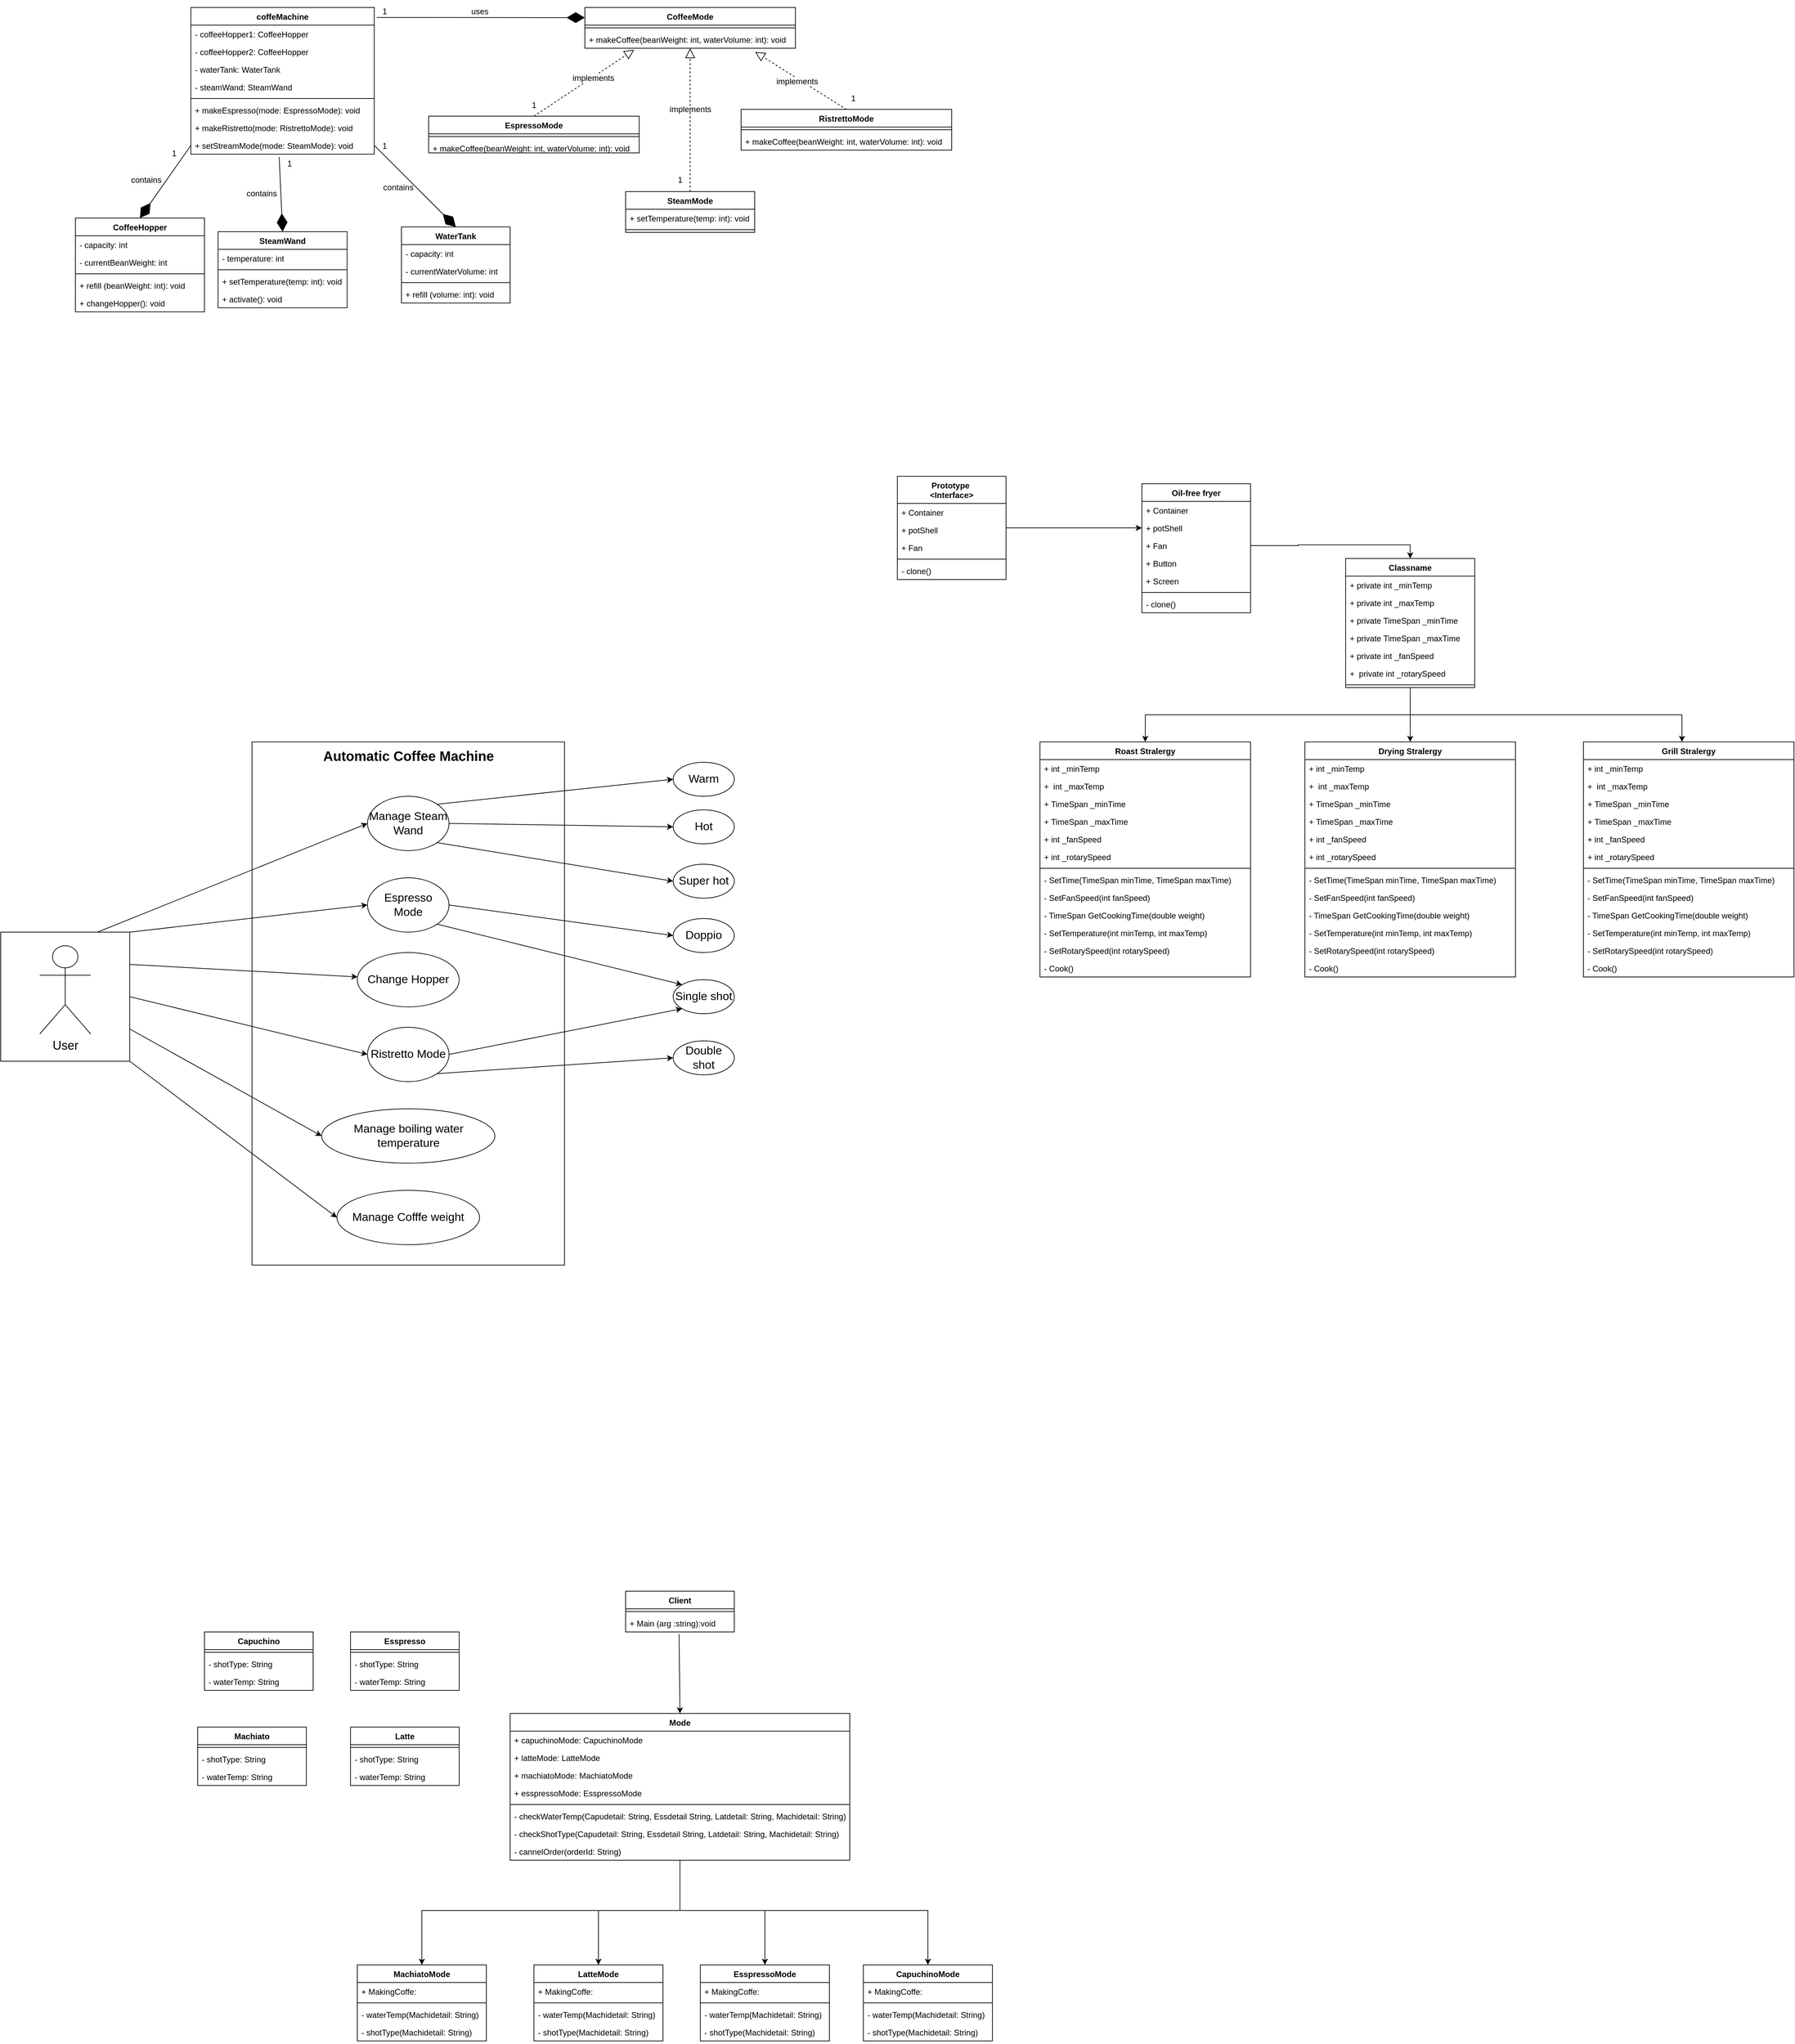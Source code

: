 <mxfile version="24.3.1" type="github">
  <diagram name="Trang-1" id="XvSelIh4EvXVkAUtxh8p">
    <mxGraphModel dx="1400" dy="778" grid="1" gridSize="10" guides="1" tooltips="1" connect="1" arrows="1" fold="1" page="1" pageScale="1" pageWidth="3300" pageHeight="4681" math="0" shadow="0">
      <root>
        <mxCell id="0" />
        <mxCell id="1" parent="0" />
        <mxCell id="VRImc2gz65ptcy9dzShP-161" value="coffeMachine" style="swimlane;fontStyle=1;align=center;verticalAlign=top;childLayout=stackLayout;horizontal=1;startSize=26;horizontalStack=0;resizeParent=1;resizeParentMax=0;resizeLast=0;collapsible=1;marginBottom=0;whiteSpace=wrap;html=1;" parent="1" vertex="1">
          <mxGeometry x="880" y="79" width="270" height="216" as="geometry" />
        </mxCell>
        <mxCell id="VRImc2gz65ptcy9dzShP-162" value="- coffeeHopper1: CoffeeHopper" style="text;strokeColor=none;fillColor=none;align=left;verticalAlign=top;spacingLeft=4;spacingRight=4;overflow=hidden;rotatable=0;points=[[0,0.5],[1,0.5]];portConstraint=eastwest;whiteSpace=wrap;html=1;" parent="VRImc2gz65ptcy9dzShP-161" vertex="1">
          <mxGeometry y="26" width="270" height="26" as="geometry" />
        </mxCell>
        <mxCell id="VRImc2gz65ptcy9dzShP-165" value="- coffeeHopper2: CoffeeHopper" style="text;strokeColor=none;fillColor=none;align=left;verticalAlign=top;spacingLeft=4;spacingRight=4;overflow=hidden;rotatable=0;points=[[0,0.5],[1,0.5]];portConstraint=eastwest;whiteSpace=wrap;html=1;" parent="VRImc2gz65ptcy9dzShP-161" vertex="1">
          <mxGeometry y="52" width="270" height="26" as="geometry" />
        </mxCell>
        <mxCell id="HyjmzTadHmc6qfDctKyR-1" value="- waterTank: WaterTank" style="text;strokeColor=none;fillColor=none;align=left;verticalAlign=top;spacingLeft=4;spacingRight=4;overflow=hidden;rotatable=0;points=[[0,0.5],[1,0.5]];portConstraint=eastwest;whiteSpace=wrap;html=1;" parent="VRImc2gz65ptcy9dzShP-161" vertex="1">
          <mxGeometry y="78" width="270" height="26" as="geometry" />
        </mxCell>
        <mxCell id="HyjmzTadHmc6qfDctKyR-2" value="- steamWand: SteamWand" style="text;strokeColor=none;fillColor=none;align=left;verticalAlign=top;spacingLeft=4;spacingRight=4;overflow=hidden;rotatable=0;points=[[0,0.5],[1,0.5]];portConstraint=eastwest;whiteSpace=wrap;html=1;" parent="VRImc2gz65ptcy9dzShP-161" vertex="1">
          <mxGeometry y="104" width="270" height="26" as="geometry" />
        </mxCell>
        <mxCell id="VRImc2gz65ptcy9dzShP-163" value="" style="line;strokeWidth=1;fillColor=none;align=left;verticalAlign=middle;spacingTop=-1;spacingLeft=3;spacingRight=3;rotatable=0;labelPosition=right;points=[];portConstraint=eastwest;strokeColor=inherit;" parent="VRImc2gz65ptcy9dzShP-161" vertex="1">
          <mxGeometry y="130" width="270" height="8" as="geometry" />
        </mxCell>
        <mxCell id="VRImc2gz65ptcy9dzShP-164" value="+ makeEspresso(mode: EspressoMode): void" style="text;strokeColor=none;fillColor=none;align=left;verticalAlign=top;spacingLeft=4;spacingRight=4;overflow=hidden;rotatable=0;points=[[0,0.5],[1,0.5]];portConstraint=eastwest;whiteSpace=wrap;html=1;" parent="VRImc2gz65ptcy9dzShP-161" vertex="1">
          <mxGeometry y="138" width="270" height="26" as="geometry" />
        </mxCell>
        <mxCell id="HyjmzTadHmc6qfDctKyR-3" value="+ makeRistretto(mode: RistrettoMode): void" style="text;strokeColor=none;fillColor=none;align=left;verticalAlign=top;spacingLeft=4;spacingRight=4;overflow=hidden;rotatable=0;points=[[0,0.5],[1,0.5]];portConstraint=eastwest;whiteSpace=wrap;html=1;" parent="VRImc2gz65ptcy9dzShP-161" vertex="1">
          <mxGeometry y="164" width="270" height="26" as="geometry" />
        </mxCell>
        <mxCell id="HyjmzTadHmc6qfDctKyR-5" value="+ setStreamMode(mode: SteamMode): void" style="text;strokeColor=none;fillColor=none;align=left;verticalAlign=top;spacingLeft=4;spacingRight=4;overflow=hidden;rotatable=0;points=[[0,0.5],[1,0.5]];portConstraint=eastwest;whiteSpace=wrap;html=1;" parent="VRImc2gz65ptcy9dzShP-161" vertex="1">
          <mxGeometry y="190" width="270" height="26" as="geometry" />
        </mxCell>
        <mxCell id="VRImc2gz65ptcy9dzShP-174" value="CoffeeMode" style="swimlane;fontStyle=1;align=center;verticalAlign=top;childLayout=stackLayout;horizontal=1;startSize=26;horizontalStack=0;resizeParent=1;resizeParentMax=0;resizeLast=0;collapsible=1;marginBottom=0;whiteSpace=wrap;html=1;" parent="1" vertex="1">
          <mxGeometry x="1460" y="79" width="310" height="60" as="geometry" />
        </mxCell>
        <mxCell id="VRImc2gz65ptcy9dzShP-176" value="" style="line;strokeWidth=1;fillColor=none;align=left;verticalAlign=middle;spacingTop=-1;spacingLeft=3;spacingRight=3;rotatable=0;labelPosition=right;points=[];portConstraint=eastwest;strokeColor=inherit;" parent="VRImc2gz65ptcy9dzShP-174" vertex="1">
          <mxGeometry y="26" width="310" height="8" as="geometry" />
        </mxCell>
        <mxCell id="VRImc2gz65ptcy9dzShP-177" value="+ makeCoffee(beanWeight: int, waterVolume: int): void" style="text;strokeColor=none;fillColor=none;align=left;verticalAlign=top;spacingLeft=4;spacingRight=4;overflow=hidden;rotatable=0;points=[[0,0.5],[1,0.5]];portConstraint=eastwest;whiteSpace=wrap;html=1;" parent="VRImc2gz65ptcy9dzShP-174" vertex="1">
          <mxGeometry y="34" width="310" height="26" as="geometry" />
        </mxCell>
        <mxCell id="VRImc2gz65ptcy9dzShP-178" value="EspressoMode" style="swimlane;fontStyle=1;align=center;verticalAlign=top;childLayout=stackLayout;horizontal=1;startSize=26;horizontalStack=0;resizeParent=1;resizeParentMax=0;resizeLast=0;collapsible=1;marginBottom=0;whiteSpace=wrap;html=1;" parent="1" vertex="1">
          <mxGeometry x="1230" y="239" width="310" height="54" as="geometry" />
        </mxCell>
        <mxCell id="VRImc2gz65ptcy9dzShP-180" value="" style="line;strokeWidth=1;fillColor=none;align=left;verticalAlign=middle;spacingTop=-1;spacingLeft=3;spacingRight=3;rotatable=0;labelPosition=right;points=[];portConstraint=eastwest;strokeColor=inherit;" parent="VRImc2gz65ptcy9dzShP-178" vertex="1">
          <mxGeometry y="26" width="310" height="8" as="geometry" />
        </mxCell>
        <mxCell id="VRImc2gz65ptcy9dzShP-181" value="+ makeCoffee(beanWeight: int, waterVolume: int): void" style="text;strokeColor=none;fillColor=none;align=left;verticalAlign=top;spacingLeft=4;spacingRight=4;overflow=hidden;rotatable=0;points=[[0,0.5],[1,0.5]];portConstraint=eastwest;whiteSpace=wrap;html=1;" parent="VRImc2gz65ptcy9dzShP-178" vertex="1">
          <mxGeometry y="34" width="310" height="20" as="geometry" />
        </mxCell>
        <mxCell id="VRImc2gz65ptcy9dzShP-182" value="RistrettoMode" style="swimlane;fontStyle=1;align=center;verticalAlign=top;childLayout=stackLayout;horizontal=1;startSize=26;horizontalStack=0;resizeParent=1;resizeParentMax=0;resizeLast=0;collapsible=1;marginBottom=0;whiteSpace=wrap;html=1;" parent="1" vertex="1">
          <mxGeometry x="1690" y="229" width="310" height="60" as="geometry" />
        </mxCell>
        <mxCell id="VRImc2gz65ptcy9dzShP-184" value="" style="line;strokeWidth=1;fillColor=none;align=left;verticalAlign=middle;spacingTop=-1;spacingLeft=3;spacingRight=3;rotatable=0;labelPosition=right;points=[];portConstraint=eastwest;strokeColor=inherit;" parent="VRImc2gz65ptcy9dzShP-182" vertex="1">
          <mxGeometry y="26" width="310" height="8" as="geometry" />
        </mxCell>
        <mxCell id="VRImc2gz65ptcy9dzShP-185" value="+ makeCoffee(beanWeight: int, waterVolume: int): void" style="text;strokeColor=none;fillColor=none;align=left;verticalAlign=top;spacingLeft=4;spacingRight=4;overflow=hidden;rotatable=0;points=[[0,0.5],[1,0.5]];portConstraint=eastwest;whiteSpace=wrap;html=1;" parent="VRImc2gz65ptcy9dzShP-182" vertex="1">
          <mxGeometry y="34" width="310" height="26" as="geometry" />
        </mxCell>
        <mxCell id="VRImc2gz65ptcy9dzShP-186" value="SteamMode" style="swimlane;fontStyle=1;align=center;verticalAlign=top;childLayout=stackLayout;horizontal=1;startSize=26;horizontalStack=0;resizeParent=1;resizeParentMax=0;resizeLast=0;collapsible=1;marginBottom=0;whiteSpace=wrap;html=1;" parent="1" vertex="1">
          <mxGeometry x="1520" y="350" width="190" height="60" as="geometry" />
        </mxCell>
        <mxCell id="VRImc2gz65ptcy9dzShP-189" value="+ setTemperature(temp: int): void" style="text;strokeColor=none;fillColor=none;align=left;verticalAlign=top;spacingLeft=4;spacingRight=4;overflow=hidden;rotatable=0;points=[[0,0.5],[1,0.5]];portConstraint=eastwest;whiteSpace=wrap;html=1;" parent="VRImc2gz65ptcy9dzShP-186" vertex="1">
          <mxGeometry y="26" width="190" height="26" as="geometry" />
        </mxCell>
        <mxCell id="VRImc2gz65ptcy9dzShP-188" value="" style="line;strokeWidth=1;fillColor=none;align=left;verticalAlign=middle;spacingTop=-1;spacingLeft=3;spacingRight=3;rotatable=0;labelPosition=right;points=[];portConstraint=eastwest;strokeColor=inherit;" parent="VRImc2gz65ptcy9dzShP-186" vertex="1">
          <mxGeometry y="52" width="190" height="8" as="geometry" />
        </mxCell>
        <mxCell id="VRImc2gz65ptcy9dzShP-196" value="WaterTank" style="swimlane;fontStyle=1;align=center;verticalAlign=top;childLayout=stackLayout;horizontal=1;startSize=26;horizontalStack=0;resizeParent=1;resizeParentMax=0;resizeLast=0;collapsible=1;marginBottom=0;whiteSpace=wrap;html=1;" parent="1" vertex="1">
          <mxGeometry x="1190" y="402" width="160" height="112" as="geometry" />
        </mxCell>
        <mxCell id="VRImc2gz65ptcy9dzShP-197" value="- capacity: int" style="text;strokeColor=none;fillColor=none;align=left;verticalAlign=top;spacingLeft=4;spacingRight=4;overflow=hidden;rotatable=0;points=[[0,0.5],[1,0.5]];portConstraint=eastwest;whiteSpace=wrap;html=1;" parent="VRImc2gz65ptcy9dzShP-196" vertex="1">
          <mxGeometry y="26" width="160" height="26" as="geometry" />
        </mxCell>
        <mxCell id="HyjmzTadHmc6qfDctKyR-7" value="- currentWaterVolume: int" style="text;strokeColor=none;fillColor=none;align=left;verticalAlign=top;spacingLeft=4;spacingRight=4;overflow=hidden;rotatable=0;points=[[0,0.5],[1,0.5]];portConstraint=eastwest;whiteSpace=wrap;html=1;" parent="VRImc2gz65ptcy9dzShP-196" vertex="1">
          <mxGeometry y="52" width="160" height="26" as="geometry" />
        </mxCell>
        <mxCell id="VRImc2gz65ptcy9dzShP-198" value="" style="line;strokeWidth=1;fillColor=none;align=left;verticalAlign=middle;spacingTop=-1;spacingLeft=3;spacingRight=3;rotatable=0;labelPosition=right;points=[];portConstraint=eastwest;strokeColor=inherit;" parent="VRImc2gz65ptcy9dzShP-196" vertex="1">
          <mxGeometry y="78" width="160" height="8" as="geometry" />
        </mxCell>
        <mxCell id="VRImc2gz65ptcy9dzShP-199" value="+ refill (volume: int): void" style="text;strokeColor=none;fillColor=none;align=left;verticalAlign=top;spacingLeft=4;spacingRight=4;overflow=hidden;rotatable=0;points=[[0,0.5],[1,0.5]];portConstraint=eastwest;whiteSpace=wrap;html=1;" parent="VRImc2gz65ptcy9dzShP-196" vertex="1">
          <mxGeometry y="86" width="160" height="26" as="geometry" />
        </mxCell>
        <mxCell id="HyjmzTadHmc6qfDctKyR-8" value="CoffeeHopper" style="swimlane;fontStyle=1;align=center;verticalAlign=top;childLayout=stackLayout;horizontal=1;startSize=26;horizontalStack=0;resizeParent=1;resizeParentMax=0;resizeLast=0;collapsible=1;marginBottom=0;whiteSpace=wrap;html=1;" parent="1" vertex="1">
          <mxGeometry x="710" y="389" width="190" height="138" as="geometry" />
        </mxCell>
        <mxCell id="HyjmzTadHmc6qfDctKyR-9" value="- capacity: int" style="text;strokeColor=none;fillColor=none;align=left;verticalAlign=top;spacingLeft=4;spacingRight=4;overflow=hidden;rotatable=0;points=[[0,0.5],[1,0.5]];portConstraint=eastwest;whiteSpace=wrap;html=1;" parent="HyjmzTadHmc6qfDctKyR-8" vertex="1">
          <mxGeometry y="26" width="190" height="26" as="geometry" />
        </mxCell>
        <mxCell id="HyjmzTadHmc6qfDctKyR-12" value="- currentBeanWeight: int" style="text;strokeColor=none;fillColor=none;align=left;verticalAlign=top;spacingLeft=4;spacingRight=4;overflow=hidden;rotatable=0;points=[[0,0.5],[1,0.5]];portConstraint=eastwest;whiteSpace=wrap;html=1;" parent="HyjmzTadHmc6qfDctKyR-8" vertex="1">
          <mxGeometry y="52" width="190" height="26" as="geometry" />
        </mxCell>
        <mxCell id="HyjmzTadHmc6qfDctKyR-10" value="" style="line;strokeWidth=1;fillColor=none;align=left;verticalAlign=middle;spacingTop=-1;spacingLeft=3;spacingRight=3;rotatable=0;labelPosition=right;points=[];portConstraint=eastwest;strokeColor=inherit;" parent="HyjmzTadHmc6qfDctKyR-8" vertex="1">
          <mxGeometry y="78" width="190" height="8" as="geometry" />
        </mxCell>
        <mxCell id="HyjmzTadHmc6qfDctKyR-11" value="+ refill (beanWeight: int): void" style="text;strokeColor=none;fillColor=none;align=left;verticalAlign=top;spacingLeft=4;spacingRight=4;overflow=hidden;rotatable=0;points=[[0,0.5],[1,0.5]];portConstraint=eastwest;whiteSpace=wrap;html=1;" parent="HyjmzTadHmc6qfDctKyR-8" vertex="1">
          <mxGeometry y="86" width="190" height="26" as="geometry" />
        </mxCell>
        <mxCell id="HyjmzTadHmc6qfDctKyR-13" value="+ changeHopper(): void" style="text;strokeColor=none;fillColor=none;align=left;verticalAlign=top;spacingLeft=4;spacingRight=4;overflow=hidden;rotatable=0;points=[[0,0.5],[1,0.5]];portConstraint=eastwest;whiteSpace=wrap;html=1;" parent="HyjmzTadHmc6qfDctKyR-8" vertex="1">
          <mxGeometry y="112" width="190" height="26" as="geometry" />
        </mxCell>
        <mxCell id="HyjmzTadHmc6qfDctKyR-14" value="SteamWand" style="swimlane;fontStyle=1;align=center;verticalAlign=top;childLayout=stackLayout;horizontal=1;startSize=26;horizontalStack=0;resizeParent=1;resizeParentMax=0;resizeLast=0;collapsible=1;marginBottom=0;whiteSpace=wrap;html=1;" parent="1" vertex="1">
          <mxGeometry x="920" y="409" width="190" height="112" as="geometry" />
        </mxCell>
        <mxCell id="HyjmzTadHmc6qfDctKyR-15" value="- temperature: int" style="text;strokeColor=none;fillColor=none;align=left;verticalAlign=top;spacingLeft=4;spacingRight=4;overflow=hidden;rotatable=0;points=[[0,0.5],[1,0.5]];portConstraint=eastwest;whiteSpace=wrap;html=1;" parent="HyjmzTadHmc6qfDctKyR-14" vertex="1">
          <mxGeometry y="26" width="190" height="26" as="geometry" />
        </mxCell>
        <mxCell id="HyjmzTadHmc6qfDctKyR-16" value="" style="line;strokeWidth=1;fillColor=none;align=left;verticalAlign=middle;spacingTop=-1;spacingLeft=3;spacingRight=3;rotatable=0;labelPosition=right;points=[];portConstraint=eastwest;strokeColor=inherit;" parent="HyjmzTadHmc6qfDctKyR-14" vertex="1">
          <mxGeometry y="52" width="190" height="8" as="geometry" />
        </mxCell>
        <mxCell id="HyjmzTadHmc6qfDctKyR-17" value="+ setTemperature(temp: int): void" style="text;strokeColor=none;fillColor=none;align=left;verticalAlign=top;spacingLeft=4;spacingRight=4;overflow=hidden;rotatable=0;points=[[0,0.5],[1,0.5]];portConstraint=eastwest;whiteSpace=wrap;html=1;" parent="HyjmzTadHmc6qfDctKyR-14" vertex="1">
          <mxGeometry y="60" width="190" height="26" as="geometry" />
        </mxCell>
        <mxCell id="HyjmzTadHmc6qfDctKyR-18" value="+ activate(): void" style="text;strokeColor=none;fillColor=none;align=left;verticalAlign=top;spacingLeft=4;spacingRight=4;overflow=hidden;rotatable=0;points=[[0,0.5],[1,0.5]];portConstraint=eastwest;whiteSpace=wrap;html=1;" parent="HyjmzTadHmc6qfDctKyR-14" vertex="1">
          <mxGeometry y="86" width="190" height="26" as="geometry" />
        </mxCell>
        <mxCell id="HyjmzTadHmc6qfDctKyR-21" value="" style="endArrow=block;dashed=1;endFill=0;endSize=12;html=1;rounded=0;entryX=0.234;entryY=1.089;entryDx=0;entryDy=0;entryPerimeter=0;exitX=0.5;exitY=0;exitDx=0;exitDy=0;" parent="1" source="VRImc2gz65ptcy9dzShP-178" target="VRImc2gz65ptcy9dzShP-177" edge="1">
          <mxGeometry width="160" relative="1" as="geometry">
            <mxPoint x="1280" y="359" as="sourcePoint" />
            <mxPoint x="1440" y="359" as="targetPoint" />
          </mxGeometry>
        </mxCell>
        <mxCell id="HyjmzTadHmc6qfDctKyR-22" value="" style="endArrow=block;dashed=1;endFill=0;endSize=12;html=1;rounded=0;exitX=0.5;exitY=0;exitDx=0;exitDy=0;" parent="1" source="VRImc2gz65ptcy9dzShP-186" target="VRImc2gz65ptcy9dzShP-177" edge="1">
          <mxGeometry width="160" relative="1" as="geometry">
            <mxPoint x="1615" y="349" as="sourcePoint" />
            <mxPoint x="1583" y="161" as="targetPoint" />
          </mxGeometry>
        </mxCell>
        <mxCell id="HyjmzTadHmc6qfDctKyR-23" value="" style="endArrow=block;dashed=1;endFill=0;endSize=12;html=1;rounded=0;exitX=0.5;exitY=0;exitDx=0;exitDy=0;entryX=0.809;entryY=1.209;entryDx=0;entryDy=0;entryPerimeter=0;" parent="1" source="VRImc2gz65ptcy9dzShP-182" target="VRImc2gz65ptcy9dzShP-177" edge="1">
          <mxGeometry width="160" relative="1" as="geometry">
            <mxPoint x="1625" y="359" as="sourcePoint" />
            <mxPoint x="1625" y="159" as="targetPoint" />
          </mxGeometry>
        </mxCell>
        <mxCell id="HyjmzTadHmc6qfDctKyR-25" value="" style="endArrow=diamondThin;endFill=1;endSize=24;html=1;rounded=0;entryX=0.5;entryY=0;entryDx=0;entryDy=0;exitX=0;exitY=0.5;exitDx=0;exitDy=0;" parent="1" source="HyjmzTadHmc6qfDctKyR-5" target="HyjmzTadHmc6qfDctKyR-8" edge="1">
          <mxGeometry width="160" relative="1" as="geometry">
            <mxPoint x="1280" y="349" as="sourcePoint" />
            <mxPoint x="1440" y="349" as="targetPoint" />
          </mxGeometry>
        </mxCell>
        <mxCell id="HyjmzTadHmc6qfDctKyR-26" value="" style="endArrow=diamondThin;endFill=1;endSize=24;html=1;rounded=0;entryX=0.5;entryY=0;entryDx=0;entryDy=0;" parent="1" target="HyjmzTadHmc6qfDctKyR-14" edge="1">
          <mxGeometry width="160" relative="1" as="geometry">
            <mxPoint x="1010" y="299" as="sourcePoint" />
            <mxPoint x="1450" y="359" as="targetPoint" />
          </mxGeometry>
        </mxCell>
        <mxCell id="HyjmzTadHmc6qfDctKyR-27" value="" style="endArrow=diamondThin;endFill=1;endSize=24;html=1;rounded=0;entryX=0.5;entryY=0;entryDx=0;entryDy=0;exitX=1;exitY=0.5;exitDx=0;exitDy=0;" parent="1" source="HyjmzTadHmc6qfDctKyR-5" target="VRImc2gz65ptcy9dzShP-196" edge="1">
          <mxGeometry width="160" relative="1" as="geometry">
            <mxPoint x="1300" y="369" as="sourcePoint" />
            <mxPoint x="1460" y="369" as="targetPoint" />
          </mxGeometry>
        </mxCell>
        <mxCell id="HyjmzTadHmc6qfDctKyR-28" value="1" style="text;html=1;align=center;verticalAlign=middle;resizable=0;points=[];autosize=1;strokeColor=none;fillColor=none;" parent="1" vertex="1">
          <mxGeometry x="840" y="279" width="30" height="30" as="geometry" />
        </mxCell>
        <mxCell id="HyjmzTadHmc6qfDctKyR-29" value="&lt;span style=&quot;color: rgb(0, 0, 0); font-family: Helvetica; font-size: 12px; font-style: normal; font-variant-ligatures: normal; font-variant-caps: normal; font-weight: 400; letter-spacing: normal; orphans: 2; text-align: center; text-indent: 0px; text-transform: none; widows: 2; word-spacing: 0px; -webkit-text-stroke-width: 0px; white-space: nowrap; background-color: rgb(251, 251, 251); text-decoration-thickness: initial; text-decoration-style: initial; text-decoration-color: initial; display: inline !important; float: none;&quot;&gt;1&lt;/span&gt;" style="text;whiteSpace=wrap;html=1;" parent="1" vertex="1">
          <mxGeometry x="1020" y="295" width="40" height="40" as="geometry" />
        </mxCell>
        <mxCell id="HyjmzTadHmc6qfDctKyR-30" value="&lt;span style=&quot;color: rgb(0, 0, 0); font-family: Helvetica; font-size: 12px; font-style: normal; font-variant-ligatures: normal; font-variant-caps: normal; font-weight: 400; letter-spacing: normal; orphans: 2; text-align: center; text-indent: 0px; text-transform: none; widows: 2; word-spacing: 0px; -webkit-text-stroke-width: 0px; white-space: nowrap; background-color: rgb(251, 251, 251); text-decoration-thickness: initial; text-decoration-style: initial; text-decoration-color: initial; display: inline !important; float: none;&quot;&gt;1&lt;/span&gt;" style="text;whiteSpace=wrap;html=1;" parent="1" vertex="1">
          <mxGeometry x="1160" y="269" width="40" height="40" as="geometry" />
        </mxCell>
        <mxCell id="HyjmzTadHmc6qfDctKyR-31" value="&lt;span style=&quot;color: rgb(0, 0, 0); font-family: Helvetica; font-size: 12px; font-style: normal; font-variant-ligatures: normal; font-variant-caps: normal; font-weight: 400; letter-spacing: normal; orphans: 2; text-align: center; text-indent: 0px; text-transform: none; widows: 2; word-spacing: 0px; -webkit-text-stroke-width: 0px; white-space: nowrap; background-color: rgb(251, 251, 251); text-decoration-thickness: initial; text-decoration-style: initial; text-decoration-color: initial; display: inline !important; float: none;&quot;&gt;1&lt;/span&gt;" style="text;whiteSpace=wrap;html=1;" parent="1" vertex="1">
          <mxGeometry x="1380" y="209" width="40" height="40" as="geometry" />
        </mxCell>
        <mxCell id="HyjmzTadHmc6qfDctKyR-32" value="&lt;span style=&quot;color: rgb(0, 0, 0); font-family: Helvetica; font-size: 12px; font-style: normal; font-variant-ligatures: normal; font-variant-caps: normal; font-weight: 400; letter-spacing: normal; orphans: 2; text-align: center; text-indent: 0px; text-transform: none; widows: 2; word-spacing: 0px; -webkit-text-stroke-width: 0px; white-space: nowrap; background-color: rgb(251, 251, 251); text-decoration-thickness: initial; text-decoration-style: initial; text-decoration-color: initial; display: inline !important; float: none;&quot;&gt;1&lt;/span&gt;" style="text;whiteSpace=wrap;html=1;" parent="1" vertex="1">
          <mxGeometry x="1595" y="319" width="40" height="40" as="geometry" />
        </mxCell>
        <mxCell id="HyjmzTadHmc6qfDctKyR-33" value="&lt;span style=&quot;color: rgb(0, 0, 0); font-family: Helvetica; font-size: 12px; font-style: normal; font-variant-ligatures: normal; font-variant-caps: normal; font-weight: 400; letter-spacing: normal; orphans: 2; text-align: center; text-indent: 0px; text-transform: none; widows: 2; word-spacing: 0px; -webkit-text-stroke-width: 0px; white-space: nowrap; background-color: rgb(251, 251, 251); text-decoration-thickness: initial; text-decoration-style: initial; text-decoration-color: initial; display: inline !important; float: none;&quot;&gt;1&lt;/span&gt;" style="text;whiteSpace=wrap;html=1;" parent="1" vertex="1">
          <mxGeometry x="1850" y="199" width="40" height="40" as="geometry" />
        </mxCell>
        <mxCell id="HyjmzTadHmc6qfDctKyR-34" value="implements" style="text;html=1;align=center;verticalAlign=middle;resizable=0;points=[];autosize=1;strokeColor=none;fillColor=none;" parent="1" vertex="1">
          <mxGeometry x="1575" y="214" width="80" height="30" as="geometry" />
        </mxCell>
        <mxCell id="HyjmzTadHmc6qfDctKyR-35" value="&lt;span style=&quot;color: rgb(0, 0, 0); font-family: Helvetica; font-size: 12px; font-style: normal; font-variant-ligatures: normal; font-variant-caps: normal; font-weight: 400; letter-spacing: normal; orphans: 2; text-align: center; text-indent: 0px; text-transform: none; widows: 2; word-spacing: 0px; -webkit-text-stroke-width: 0px; white-space: nowrap; background-color: rgb(251, 251, 251); text-decoration-thickness: initial; text-decoration-style: initial; text-decoration-color: initial; display: inline !important; float: none;&quot;&gt;implements&lt;/span&gt;" style="text;whiteSpace=wrap;html=1;" parent="1" vertex="1">
          <mxGeometry x="1740" y="174" width="90" height="40" as="geometry" />
        </mxCell>
        <mxCell id="HyjmzTadHmc6qfDctKyR-36" value="&lt;span style=&quot;color: rgb(0, 0, 0); font-family: Helvetica; font-size: 12px; font-style: normal; font-variant-ligatures: normal; font-variant-caps: normal; font-weight: 400; letter-spacing: normal; orphans: 2; text-align: center; text-indent: 0px; text-transform: none; widows: 2; word-spacing: 0px; -webkit-text-stroke-width: 0px; white-space: nowrap; background-color: rgb(251, 251, 251); text-decoration-thickness: initial; text-decoration-style: initial; text-decoration-color: initial; display: inline !important; float: none;&quot;&gt;implements&lt;/span&gt;" style="text;whiteSpace=wrap;html=1;" parent="1" vertex="1">
          <mxGeometry x="1440" y="169" width="90" height="40" as="geometry" />
        </mxCell>
        <mxCell id="HyjmzTadHmc6qfDctKyR-38" value="contains" style="text;html=1;align=center;verticalAlign=middle;resizable=0;points=[];autosize=1;strokeColor=none;fillColor=none;" parent="1" vertex="1">
          <mxGeometry x="1150" y="329" width="70" height="30" as="geometry" />
        </mxCell>
        <mxCell id="HyjmzTadHmc6qfDctKyR-39" value="&lt;span style=&quot;color: rgb(0, 0, 0); font-family: Helvetica; font-size: 12px; font-style: normal; font-variant-ligatures: normal; font-variant-caps: normal; font-weight: 400; letter-spacing: normal; orphans: 2; text-align: center; text-indent: 0px; text-transform: none; widows: 2; word-spacing: 0px; -webkit-text-stroke-width: 0px; white-space: nowrap; background-color: rgb(251, 251, 251); text-decoration-thickness: initial; text-decoration-style: initial; text-decoration-color: initial; display: inline !important; float: none;&quot;&gt;contains&lt;/span&gt;" style="text;whiteSpace=wrap;html=1;" parent="1" vertex="1">
          <mxGeometry x="960" y="339" width="80" height="40" as="geometry" />
        </mxCell>
        <mxCell id="HyjmzTadHmc6qfDctKyR-40" value="&lt;span style=&quot;color: rgb(0, 0, 0); font-family: Helvetica; font-size: 12px; font-style: normal; font-variant-ligatures: normal; font-variant-caps: normal; font-weight: 400; letter-spacing: normal; orphans: 2; text-align: center; text-indent: 0px; text-transform: none; widows: 2; word-spacing: 0px; -webkit-text-stroke-width: 0px; white-space: nowrap; background-color: rgb(251, 251, 251); text-decoration-thickness: initial; text-decoration-style: initial; text-decoration-color: initial; display: inline !important; float: none;&quot;&gt;contains&lt;/span&gt;" style="text;whiteSpace=wrap;html=1;" parent="1" vertex="1">
          <mxGeometry x="790" y="319" width="80" height="40" as="geometry" />
        </mxCell>
        <mxCell id="HyjmzTadHmc6qfDctKyR-41" value="" style="endArrow=diamondThin;endFill=1;endSize=24;html=1;rounded=0;entryX=0;entryY=0.25;entryDx=0;entryDy=0;exitX=1.013;exitY=0.068;exitDx=0;exitDy=0;exitPerimeter=0;" parent="1" source="VRImc2gz65ptcy9dzShP-161" target="VRImc2gz65ptcy9dzShP-174" edge="1">
          <mxGeometry width="160" relative="1" as="geometry">
            <mxPoint x="1190" y="25" as="sourcePoint" />
            <mxPoint x="1310" y="145" as="targetPoint" />
          </mxGeometry>
        </mxCell>
        <mxCell id="HyjmzTadHmc6qfDctKyR-42" value="1" style="text;html=1;align=center;verticalAlign=middle;resizable=0;points=[];autosize=1;strokeColor=none;fillColor=none;" parent="1" vertex="1">
          <mxGeometry x="1150" y="70" width="30" height="30" as="geometry" />
        </mxCell>
        <mxCell id="HyjmzTadHmc6qfDctKyR-43" value="uses" style="text;html=1;align=center;verticalAlign=middle;resizable=0;points=[];autosize=1;strokeColor=none;fillColor=none;" parent="1" vertex="1">
          <mxGeometry x="1280" y="70" width="50" height="30" as="geometry" />
        </mxCell>
        <mxCell id="HyjmzTadHmc6qfDctKyR-45" value="" style="rounded=0;whiteSpace=wrap;html=1;" parent="1" vertex="1">
          <mxGeometry x="970" y="1160" width="460" height="770" as="geometry" />
        </mxCell>
        <mxCell id="HyjmzTadHmc6qfDctKyR-46" value="&lt;font size=&quot;1&quot; style=&quot;&quot;&gt;&lt;b style=&quot;font-size: 20px;&quot;&gt;Automatic Coffee Machine&lt;/b&gt;&lt;/font&gt;" style="text;html=1;align=center;verticalAlign=middle;resizable=0;points=[];autosize=1;strokeColor=none;fillColor=none;" parent="1" vertex="1">
          <mxGeometry x="1065" y="1160" width="270" height="40" as="geometry" />
        </mxCell>
        <mxCell id="HyjmzTadHmc6qfDctKyR-80" style="edgeStyle=none;rounded=0;orthogonalLoop=1;jettySize=auto;html=1;exitX=1;exitY=0;exitDx=0;exitDy=0;entryX=0;entryY=0.5;entryDx=0;entryDy=0;" parent="1" source="HyjmzTadHmc6qfDctKyR-47" target="HyjmzTadHmc6qfDctKyR-56" edge="1">
          <mxGeometry relative="1" as="geometry" />
        </mxCell>
        <mxCell id="HyjmzTadHmc6qfDctKyR-81" style="edgeStyle=none;rounded=0;orthogonalLoop=1;jettySize=auto;html=1;exitX=1;exitY=0.5;exitDx=0;exitDy=0;entryX=0;entryY=0.5;entryDx=0;entryDy=0;" parent="1" source="HyjmzTadHmc6qfDctKyR-47" target="HyjmzTadHmc6qfDctKyR-57" edge="1">
          <mxGeometry relative="1" as="geometry" />
        </mxCell>
        <mxCell id="HyjmzTadHmc6qfDctKyR-82" style="edgeStyle=none;rounded=0;orthogonalLoop=1;jettySize=auto;html=1;exitX=1;exitY=1;exitDx=0;exitDy=0;entryX=0;entryY=0.5;entryDx=0;entryDy=0;" parent="1" source="HyjmzTadHmc6qfDctKyR-47" target="HyjmzTadHmc6qfDctKyR-58" edge="1">
          <mxGeometry relative="1" as="geometry" />
        </mxCell>
        <mxCell id="HyjmzTadHmc6qfDctKyR-47" value="Manage Steam Wand" style="ellipse;whiteSpace=wrap;html=1;fontSize=17;" parent="1" vertex="1">
          <mxGeometry x="1140" y="1240" width="120" height="80" as="geometry" />
        </mxCell>
        <mxCell id="HyjmzTadHmc6qfDctKyR-83" style="edgeStyle=none;rounded=0;orthogonalLoop=1;jettySize=auto;html=1;exitX=1;exitY=0.5;exitDx=0;exitDy=0;entryX=0;entryY=0.5;entryDx=0;entryDy=0;" parent="1" source="HyjmzTadHmc6qfDctKyR-48" target="HyjmzTadHmc6qfDctKyR-60" edge="1">
          <mxGeometry relative="1" as="geometry" />
        </mxCell>
        <mxCell id="HyjmzTadHmc6qfDctKyR-84" style="edgeStyle=none;rounded=0;orthogonalLoop=1;jettySize=auto;html=1;exitX=1;exitY=1;exitDx=0;exitDy=0;entryX=0;entryY=0;entryDx=0;entryDy=0;" parent="1" source="HyjmzTadHmc6qfDctKyR-48" target="HyjmzTadHmc6qfDctKyR-62" edge="1">
          <mxGeometry relative="1" as="geometry" />
        </mxCell>
        <mxCell id="HyjmzTadHmc6qfDctKyR-48" value="Espresso Mode" style="ellipse;whiteSpace=wrap;html=1;fontSize=17;" parent="1" vertex="1">
          <mxGeometry x="1140" y="1360" width="120" height="80" as="geometry" />
        </mxCell>
        <mxCell id="HyjmzTadHmc6qfDctKyR-50" value="Change Hopper" style="ellipse;whiteSpace=wrap;html=1;fontSize=17;" parent="1" vertex="1">
          <mxGeometry x="1125" y="1470" width="150" height="80" as="geometry" />
        </mxCell>
        <mxCell id="HyjmzTadHmc6qfDctKyR-85" style="edgeStyle=none;rounded=0;orthogonalLoop=1;jettySize=auto;html=1;exitX=1;exitY=0.5;exitDx=0;exitDy=0;entryX=0;entryY=1;entryDx=0;entryDy=0;" parent="1" source="HyjmzTadHmc6qfDctKyR-51" target="HyjmzTadHmc6qfDctKyR-62" edge="1">
          <mxGeometry relative="1" as="geometry" />
        </mxCell>
        <mxCell id="HyjmzTadHmc6qfDctKyR-86" style="edgeStyle=none;rounded=0;orthogonalLoop=1;jettySize=auto;html=1;exitX=1;exitY=1;exitDx=0;exitDy=0;entryX=0;entryY=0.5;entryDx=0;entryDy=0;" parent="1" source="HyjmzTadHmc6qfDctKyR-51" target="HyjmzTadHmc6qfDctKyR-61" edge="1">
          <mxGeometry relative="1" as="geometry" />
        </mxCell>
        <mxCell id="HyjmzTadHmc6qfDctKyR-51" value="Ristretto Mode" style="ellipse;whiteSpace=wrap;html=1;fontSize=17;" parent="1" vertex="1">
          <mxGeometry x="1140" y="1580" width="120" height="80" as="geometry" />
        </mxCell>
        <mxCell id="HyjmzTadHmc6qfDctKyR-52" value="Manage boiling water temperature" style="ellipse;whiteSpace=wrap;html=1;fontSize=17;" parent="1" vertex="1">
          <mxGeometry x="1072.5" y="1700" width="255" height="80" as="geometry" />
        </mxCell>
        <mxCell id="HyjmzTadHmc6qfDctKyR-53" value="Manage Cofffe weight" style="ellipse;whiteSpace=wrap;html=1;fontSize=17;" parent="1" vertex="1">
          <mxGeometry x="1095" y="1820" width="210" height="80" as="geometry" />
        </mxCell>
        <mxCell id="HyjmzTadHmc6qfDctKyR-56" value="Warm" style="ellipse;whiteSpace=wrap;html=1;fontSize=17;" parent="1" vertex="1">
          <mxGeometry x="1590" y="1190" width="90" height="50" as="geometry" />
        </mxCell>
        <mxCell id="HyjmzTadHmc6qfDctKyR-57" value="Hot" style="ellipse;whiteSpace=wrap;html=1;fontSize=17;" parent="1" vertex="1">
          <mxGeometry x="1590" y="1260" width="90" height="50" as="geometry" />
        </mxCell>
        <mxCell id="HyjmzTadHmc6qfDctKyR-58" value="Super hot" style="ellipse;whiteSpace=wrap;html=1;fontSize=17;" parent="1" vertex="1">
          <mxGeometry x="1590" y="1340" width="90" height="50" as="geometry" />
        </mxCell>
        <mxCell id="HyjmzTadHmc6qfDctKyR-60" value="Doppio" style="ellipse;whiteSpace=wrap;html=1;fontSize=17;" parent="1" vertex="1">
          <mxGeometry x="1590" y="1420" width="90" height="50" as="geometry" />
        </mxCell>
        <mxCell id="HyjmzTadHmc6qfDctKyR-61" value="Double shot" style="ellipse;whiteSpace=wrap;html=1;fontSize=17;" parent="1" vertex="1">
          <mxGeometry x="1590" y="1600" width="90" height="50" as="geometry" />
        </mxCell>
        <mxCell id="HyjmzTadHmc6qfDctKyR-62" value="Single shot" style="ellipse;whiteSpace=wrap;html=1;fontSize=17;" parent="1" vertex="1">
          <mxGeometry x="1590" y="1510" width="90" height="50" as="geometry" />
        </mxCell>
        <mxCell id="HyjmzTadHmc6qfDctKyR-73" style="edgeStyle=none;rounded=0;orthogonalLoop=1;jettySize=auto;html=1;exitX=0.75;exitY=0;exitDx=0;exitDy=0;entryX=0;entryY=0.5;entryDx=0;entryDy=0;" parent="1" source="HyjmzTadHmc6qfDctKyR-70" target="HyjmzTadHmc6qfDctKyR-47" edge="1">
          <mxGeometry relative="1" as="geometry" />
        </mxCell>
        <mxCell id="HyjmzTadHmc6qfDctKyR-74" style="edgeStyle=none;rounded=0;orthogonalLoop=1;jettySize=auto;html=1;exitX=1;exitY=0;exitDx=0;exitDy=0;entryX=0;entryY=0.5;entryDx=0;entryDy=0;" parent="1" source="HyjmzTadHmc6qfDctKyR-70" target="HyjmzTadHmc6qfDctKyR-48" edge="1">
          <mxGeometry relative="1" as="geometry" />
        </mxCell>
        <mxCell id="HyjmzTadHmc6qfDctKyR-75" style="edgeStyle=none;rounded=0;orthogonalLoop=1;jettySize=auto;html=1;exitX=1;exitY=0.25;exitDx=0;exitDy=0;" parent="1" source="HyjmzTadHmc6qfDctKyR-70" target="HyjmzTadHmc6qfDctKyR-50" edge="1">
          <mxGeometry relative="1" as="geometry" />
        </mxCell>
        <mxCell id="HyjmzTadHmc6qfDctKyR-76" style="edgeStyle=none;rounded=0;orthogonalLoop=1;jettySize=auto;html=1;exitX=1;exitY=0.5;exitDx=0;exitDy=0;entryX=0;entryY=0.5;entryDx=0;entryDy=0;" parent="1" source="HyjmzTadHmc6qfDctKyR-70" target="HyjmzTadHmc6qfDctKyR-51" edge="1">
          <mxGeometry relative="1" as="geometry" />
        </mxCell>
        <mxCell id="HyjmzTadHmc6qfDctKyR-77" style="edgeStyle=none;rounded=0;orthogonalLoop=1;jettySize=auto;html=1;exitX=1;exitY=0.75;exitDx=0;exitDy=0;entryX=0;entryY=0.5;entryDx=0;entryDy=0;" parent="1" source="HyjmzTadHmc6qfDctKyR-70" target="HyjmzTadHmc6qfDctKyR-52" edge="1">
          <mxGeometry relative="1" as="geometry" />
        </mxCell>
        <mxCell id="HyjmzTadHmc6qfDctKyR-78" style="edgeStyle=none;rounded=0;orthogonalLoop=1;jettySize=auto;html=1;exitX=1;exitY=1;exitDx=0;exitDy=0;entryX=0;entryY=0.5;entryDx=0;entryDy=0;" parent="1" source="HyjmzTadHmc6qfDctKyR-70" target="HyjmzTadHmc6qfDctKyR-53" edge="1">
          <mxGeometry relative="1" as="geometry" />
        </mxCell>
        <mxCell id="HyjmzTadHmc6qfDctKyR-70" value="" style="whiteSpace=wrap;html=1;aspect=fixed;" parent="1" vertex="1">
          <mxGeometry x="600" y="1440" width="190" height="190" as="geometry" />
        </mxCell>
        <mxCell id="HyjmzTadHmc6qfDctKyR-71" value="&lt;font style=&quot;font-size: 18px;&quot;&gt;User&lt;/font&gt;" style="shape=umlActor;verticalLabelPosition=bottom;verticalAlign=top;html=1;outlineConnect=0;" parent="1" vertex="1">
          <mxGeometry x="657.5" y="1460" width="75" height="130" as="geometry" />
        </mxCell>
        <mxCell id="7w3lV35QBNpsC_tGUtBe-1" value="Client" style="swimlane;fontStyle=1;align=center;verticalAlign=top;childLayout=stackLayout;horizontal=1;startSize=26;horizontalStack=0;resizeParent=1;resizeParentMax=0;resizeLast=0;collapsible=1;marginBottom=0;whiteSpace=wrap;html=1;" parent="1" vertex="1">
          <mxGeometry x="1520" y="2410" width="160" height="60" as="geometry" />
        </mxCell>
        <mxCell id="7w3lV35QBNpsC_tGUtBe-3" value="" style="line;strokeWidth=1;fillColor=none;align=left;verticalAlign=middle;spacingTop=-1;spacingLeft=3;spacingRight=3;rotatable=0;labelPosition=right;points=[];portConstraint=eastwest;strokeColor=inherit;" parent="7w3lV35QBNpsC_tGUtBe-1" vertex="1">
          <mxGeometry y="26" width="160" height="8" as="geometry" />
        </mxCell>
        <mxCell id="7w3lV35QBNpsC_tGUtBe-4" value="+ Main (arg :string):void" style="text;strokeColor=none;fillColor=none;align=left;verticalAlign=top;spacingLeft=4;spacingRight=4;overflow=hidden;rotatable=0;points=[[0,0.5],[1,0.5]];portConstraint=eastwest;whiteSpace=wrap;html=1;" parent="7w3lV35QBNpsC_tGUtBe-1" vertex="1">
          <mxGeometry y="34" width="160" height="26" as="geometry" />
        </mxCell>
        <mxCell id="7w3lV35QBNpsC_tGUtBe-5" value="EsspressoMode" style="swimlane;fontStyle=1;align=center;verticalAlign=top;childLayout=stackLayout;horizontal=1;startSize=26;horizontalStack=0;resizeParent=1;resizeParentMax=0;resizeLast=0;collapsible=1;marginBottom=0;whiteSpace=wrap;html=1;" parent="1" vertex="1">
          <mxGeometry x="1630" y="2960" width="190" height="112" as="geometry" />
        </mxCell>
        <mxCell id="7w3lV35QBNpsC_tGUtBe-6" value="+ MakingCoffe:" style="text;strokeColor=none;fillColor=none;align=left;verticalAlign=top;spacingLeft=4;spacingRight=4;overflow=hidden;rotatable=0;points=[[0,0.5],[1,0.5]];portConstraint=eastwest;whiteSpace=wrap;html=1;" parent="7w3lV35QBNpsC_tGUtBe-5" vertex="1">
          <mxGeometry y="26" width="190" height="26" as="geometry" />
        </mxCell>
        <mxCell id="7w3lV35QBNpsC_tGUtBe-7" value="" style="line;strokeWidth=1;fillColor=none;align=left;verticalAlign=middle;spacingTop=-1;spacingLeft=3;spacingRight=3;rotatable=0;labelPosition=right;points=[];portConstraint=eastwest;strokeColor=inherit;" parent="7w3lV35QBNpsC_tGUtBe-5" vertex="1">
          <mxGeometry y="52" width="190" height="8" as="geometry" />
        </mxCell>
        <mxCell id="7w3lV35QBNpsC_tGUtBe-8" value="- waterTemp(Machidetail: String)" style="text;strokeColor=none;fillColor=none;align=left;verticalAlign=top;spacingLeft=4;spacingRight=4;overflow=hidden;rotatable=0;points=[[0,0.5],[1,0.5]];portConstraint=eastwest;whiteSpace=wrap;html=1;" parent="7w3lV35QBNpsC_tGUtBe-5" vertex="1">
          <mxGeometry y="60" width="190" height="26" as="geometry" />
        </mxCell>
        <mxCell id="OwV9O7Q7V-0lRCWgQPdQ-78" value="- shotType(Machidetail: String)" style="text;strokeColor=none;fillColor=none;align=left;verticalAlign=top;spacingLeft=4;spacingRight=4;overflow=hidden;rotatable=0;points=[[0,0.5],[1,0.5]];portConstraint=eastwest;whiteSpace=wrap;html=1;" vertex="1" parent="7w3lV35QBNpsC_tGUtBe-5">
          <mxGeometry y="86" width="190" height="26" as="geometry" />
        </mxCell>
        <mxCell id="7w3lV35QBNpsC_tGUtBe-9" value="CapuchinoMode" style="swimlane;fontStyle=1;align=center;verticalAlign=top;childLayout=stackLayout;horizontal=1;startSize=26;horizontalStack=0;resizeParent=1;resizeParentMax=0;resizeLast=0;collapsible=1;marginBottom=0;whiteSpace=wrap;html=1;" parent="1" vertex="1">
          <mxGeometry x="1870" y="2960" width="190" height="112" as="geometry" />
        </mxCell>
        <mxCell id="7w3lV35QBNpsC_tGUtBe-10" value="+ MakingCoffe:" style="text;strokeColor=none;fillColor=none;align=left;verticalAlign=top;spacingLeft=4;spacingRight=4;overflow=hidden;rotatable=0;points=[[0,0.5],[1,0.5]];portConstraint=eastwest;whiteSpace=wrap;html=1;" parent="7w3lV35QBNpsC_tGUtBe-9" vertex="1">
          <mxGeometry y="26" width="190" height="26" as="geometry" />
        </mxCell>
        <mxCell id="7w3lV35QBNpsC_tGUtBe-11" value="" style="line;strokeWidth=1;fillColor=none;align=left;verticalAlign=middle;spacingTop=-1;spacingLeft=3;spacingRight=3;rotatable=0;labelPosition=right;points=[];portConstraint=eastwest;strokeColor=inherit;" parent="7w3lV35QBNpsC_tGUtBe-9" vertex="1">
          <mxGeometry y="52" width="190" height="8" as="geometry" />
        </mxCell>
        <mxCell id="7w3lV35QBNpsC_tGUtBe-12" value="- waterTemp(Machidetail: String)" style="text;strokeColor=none;fillColor=none;align=left;verticalAlign=top;spacingLeft=4;spacingRight=4;overflow=hidden;rotatable=0;points=[[0,0.5],[1,0.5]];portConstraint=eastwest;whiteSpace=wrap;html=1;" parent="7w3lV35QBNpsC_tGUtBe-9" vertex="1">
          <mxGeometry y="60" width="190" height="26" as="geometry" />
        </mxCell>
        <mxCell id="OwV9O7Q7V-0lRCWgQPdQ-79" value="- shotType(Machidetail: String)" style="text;strokeColor=none;fillColor=none;align=left;verticalAlign=top;spacingLeft=4;spacingRight=4;overflow=hidden;rotatable=0;points=[[0,0.5],[1,0.5]];portConstraint=eastwest;whiteSpace=wrap;html=1;" vertex="1" parent="7w3lV35QBNpsC_tGUtBe-9">
          <mxGeometry y="86" width="190" height="26" as="geometry" />
        </mxCell>
        <mxCell id="7w3lV35QBNpsC_tGUtBe-13" value="LatteMode" style="swimlane;fontStyle=1;align=center;verticalAlign=top;childLayout=stackLayout;horizontal=1;startSize=26;horizontalStack=0;resizeParent=1;resizeParentMax=0;resizeLast=0;collapsible=1;marginBottom=0;whiteSpace=wrap;html=1;" parent="1" vertex="1">
          <mxGeometry x="1385" y="2960" width="190" height="112" as="geometry" />
        </mxCell>
        <mxCell id="7w3lV35QBNpsC_tGUtBe-14" value="+ MakingCoffe:" style="text;strokeColor=none;fillColor=none;align=left;verticalAlign=top;spacingLeft=4;spacingRight=4;overflow=hidden;rotatable=0;points=[[0,0.5],[1,0.5]];portConstraint=eastwest;whiteSpace=wrap;html=1;" parent="7w3lV35QBNpsC_tGUtBe-13" vertex="1">
          <mxGeometry y="26" width="190" height="26" as="geometry" />
        </mxCell>
        <mxCell id="7w3lV35QBNpsC_tGUtBe-15" value="" style="line;strokeWidth=1;fillColor=none;align=left;verticalAlign=middle;spacingTop=-1;spacingLeft=3;spacingRight=3;rotatable=0;labelPosition=right;points=[];portConstraint=eastwest;strokeColor=inherit;" parent="7w3lV35QBNpsC_tGUtBe-13" vertex="1">
          <mxGeometry y="52" width="190" height="8" as="geometry" />
        </mxCell>
        <mxCell id="7w3lV35QBNpsC_tGUtBe-16" value="- waterTemp(Machidetail: String)" style="text;strokeColor=none;fillColor=none;align=left;verticalAlign=top;spacingLeft=4;spacingRight=4;overflow=hidden;rotatable=0;points=[[0,0.5],[1,0.5]];portConstraint=eastwest;whiteSpace=wrap;html=1;" parent="7w3lV35QBNpsC_tGUtBe-13" vertex="1">
          <mxGeometry y="60" width="190" height="26" as="geometry" />
        </mxCell>
        <mxCell id="OwV9O7Q7V-0lRCWgQPdQ-77" value="- shotType(Machidetail: String)" style="text;strokeColor=none;fillColor=none;align=left;verticalAlign=top;spacingLeft=4;spacingRight=4;overflow=hidden;rotatable=0;points=[[0,0.5],[1,0.5]];portConstraint=eastwest;whiteSpace=wrap;html=1;" vertex="1" parent="7w3lV35QBNpsC_tGUtBe-13">
          <mxGeometry y="86" width="190" height="26" as="geometry" />
        </mxCell>
        <mxCell id="7w3lV35QBNpsC_tGUtBe-17" value="Capuchino" style="swimlane;fontStyle=1;align=center;verticalAlign=top;childLayout=stackLayout;horizontal=1;startSize=26;horizontalStack=0;resizeParent=1;resizeParentMax=0;resizeLast=0;collapsible=1;marginBottom=0;whiteSpace=wrap;html=1;" parent="1" vertex="1">
          <mxGeometry x="900" y="2470" width="160" height="86" as="geometry" />
        </mxCell>
        <mxCell id="7w3lV35QBNpsC_tGUtBe-19" value="" style="line;strokeWidth=1;fillColor=none;align=left;verticalAlign=middle;spacingTop=-1;spacingLeft=3;spacingRight=3;rotatable=0;labelPosition=right;points=[];portConstraint=eastwest;strokeColor=inherit;" parent="7w3lV35QBNpsC_tGUtBe-17" vertex="1">
          <mxGeometry y="26" width="160" height="8" as="geometry" />
        </mxCell>
        <mxCell id="7w3lV35QBNpsC_tGUtBe-20" value="- shotType: String" style="text;strokeColor=none;fillColor=none;align=left;verticalAlign=top;spacingLeft=4;spacingRight=4;overflow=hidden;rotatable=0;points=[[0,0.5],[1,0.5]];portConstraint=eastwest;whiteSpace=wrap;html=1;" parent="7w3lV35QBNpsC_tGUtBe-17" vertex="1">
          <mxGeometry y="34" width="160" height="26" as="geometry" />
        </mxCell>
        <mxCell id="OwV9O7Q7V-0lRCWgQPdQ-85" value="- waterTemp: String" style="text;strokeColor=none;fillColor=none;align=left;verticalAlign=top;spacingLeft=4;spacingRight=4;overflow=hidden;rotatable=0;points=[[0,0.5],[1,0.5]];portConstraint=eastwest;whiteSpace=wrap;html=1;" vertex="1" parent="7w3lV35QBNpsC_tGUtBe-17">
          <mxGeometry y="60" width="160" height="26" as="geometry" />
        </mxCell>
        <mxCell id="7w3lV35QBNpsC_tGUtBe-21" value="Machiato" style="swimlane;fontStyle=1;align=center;verticalAlign=top;childLayout=stackLayout;horizontal=1;startSize=26;horizontalStack=0;resizeParent=1;resizeParentMax=0;resizeLast=0;collapsible=1;marginBottom=0;whiteSpace=wrap;html=1;" parent="1" vertex="1">
          <mxGeometry x="890" y="2610" width="160" height="86" as="geometry" />
        </mxCell>
        <mxCell id="7w3lV35QBNpsC_tGUtBe-23" value="" style="line;strokeWidth=1;fillColor=none;align=left;verticalAlign=middle;spacingTop=-1;spacingLeft=3;spacingRight=3;rotatable=0;labelPosition=right;points=[];portConstraint=eastwest;strokeColor=inherit;" parent="7w3lV35QBNpsC_tGUtBe-21" vertex="1">
          <mxGeometry y="26" width="160" height="8" as="geometry" />
        </mxCell>
        <mxCell id="7w3lV35QBNpsC_tGUtBe-24" value="- shotType: String" style="text;strokeColor=none;fillColor=none;align=left;verticalAlign=top;spacingLeft=4;spacingRight=4;overflow=hidden;rotatable=0;points=[[0,0.5],[1,0.5]];portConstraint=eastwest;whiteSpace=wrap;html=1;" parent="7w3lV35QBNpsC_tGUtBe-21" vertex="1">
          <mxGeometry y="34" width="160" height="26" as="geometry" />
        </mxCell>
        <mxCell id="OwV9O7Q7V-0lRCWgQPdQ-88" value="- waterTemp: String" style="text;strokeColor=none;fillColor=none;align=left;verticalAlign=top;spacingLeft=4;spacingRight=4;overflow=hidden;rotatable=0;points=[[0,0.5],[1,0.5]];portConstraint=eastwest;whiteSpace=wrap;html=1;" vertex="1" parent="7w3lV35QBNpsC_tGUtBe-21">
          <mxGeometry y="60" width="160" height="26" as="geometry" />
        </mxCell>
        <mxCell id="7w3lV35QBNpsC_tGUtBe-25" value="Esspresso" style="swimlane;fontStyle=1;align=center;verticalAlign=top;childLayout=stackLayout;horizontal=1;startSize=26;horizontalStack=0;resizeParent=1;resizeParentMax=0;resizeLast=0;collapsible=1;marginBottom=0;whiteSpace=wrap;html=1;" parent="1" vertex="1">
          <mxGeometry x="1115" y="2470" width="160" height="86" as="geometry" />
        </mxCell>
        <mxCell id="7w3lV35QBNpsC_tGUtBe-27" value="" style="line;strokeWidth=1;fillColor=none;align=left;verticalAlign=middle;spacingTop=-1;spacingLeft=3;spacingRight=3;rotatable=0;labelPosition=right;points=[];portConstraint=eastwest;strokeColor=inherit;" parent="7w3lV35QBNpsC_tGUtBe-25" vertex="1">
          <mxGeometry y="26" width="160" height="8" as="geometry" />
        </mxCell>
        <mxCell id="7w3lV35QBNpsC_tGUtBe-28" value="- shotType: String" style="text;strokeColor=none;fillColor=none;align=left;verticalAlign=top;spacingLeft=4;spacingRight=4;overflow=hidden;rotatable=0;points=[[0,0.5],[1,0.5]];portConstraint=eastwest;whiteSpace=wrap;html=1;" parent="7w3lV35QBNpsC_tGUtBe-25" vertex="1">
          <mxGeometry y="34" width="160" height="26" as="geometry" />
        </mxCell>
        <mxCell id="OwV9O7Q7V-0lRCWgQPdQ-86" value="- waterTemp: String" style="text;strokeColor=none;fillColor=none;align=left;verticalAlign=top;spacingLeft=4;spacingRight=4;overflow=hidden;rotatable=0;points=[[0,0.5],[1,0.5]];portConstraint=eastwest;whiteSpace=wrap;html=1;" vertex="1" parent="7w3lV35QBNpsC_tGUtBe-25">
          <mxGeometry y="60" width="160" height="26" as="geometry" />
        </mxCell>
        <mxCell id="7w3lV35QBNpsC_tGUtBe-29" value="Latte" style="swimlane;fontStyle=1;align=center;verticalAlign=top;childLayout=stackLayout;horizontal=1;startSize=26;horizontalStack=0;resizeParent=1;resizeParentMax=0;resizeLast=0;collapsible=1;marginBottom=0;whiteSpace=wrap;html=1;" parent="1" vertex="1">
          <mxGeometry x="1115" y="2610" width="160" height="86" as="geometry" />
        </mxCell>
        <mxCell id="7w3lV35QBNpsC_tGUtBe-31" value="" style="line;strokeWidth=1;fillColor=none;align=left;verticalAlign=middle;spacingTop=-1;spacingLeft=3;spacingRight=3;rotatable=0;labelPosition=right;points=[];portConstraint=eastwest;strokeColor=inherit;" parent="7w3lV35QBNpsC_tGUtBe-29" vertex="1">
          <mxGeometry y="26" width="160" height="8" as="geometry" />
        </mxCell>
        <mxCell id="7w3lV35QBNpsC_tGUtBe-32" value="- shotType: String" style="text;strokeColor=none;fillColor=none;align=left;verticalAlign=top;spacingLeft=4;spacingRight=4;overflow=hidden;rotatable=0;points=[[0,0.5],[1,0.5]];portConstraint=eastwest;whiteSpace=wrap;html=1;" parent="7w3lV35QBNpsC_tGUtBe-29" vertex="1">
          <mxGeometry y="34" width="160" height="26" as="geometry" />
        </mxCell>
        <mxCell id="OwV9O7Q7V-0lRCWgQPdQ-87" value="- waterTemp: String" style="text;strokeColor=none;fillColor=none;align=left;verticalAlign=top;spacingLeft=4;spacingRight=4;overflow=hidden;rotatable=0;points=[[0,0.5],[1,0.5]];portConstraint=eastwest;whiteSpace=wrap;html=1;" vertex="1" parent="7w3lV35QBNpsC_tGUtBe-29">
          <mxGeometry y="60" width="160" height="26" as="geometry" />
        </mxCell>
        <mxCell id="OwV9O7Q7V-0lRCWgQPdQ-81" style="edgeStyle=orthogonalEdgeStyle;rounded=0;orthogonalLoop=1;jettySize=auto;html=1;entryX=0.5;entryY=0;entryDx=0;entryDy=0;" edge="1" parent="1" source="7w3lV35QBNpsC_tGUtBe-33" target="7w3lV35QBNpsC_tGUtBe-13">
          <mxGeometry relative="1" as="geometry">
            <Array as="points">
              <mxPoint x="1600" y="2880" />
              <mxPoint x="1480" y="2880" />
            </Array>
          </mxGeometry>
        </mxCell>
        <mxCell id="OwV9O7Q7V-0lRCWgQPdQ-82" style="edgeStyle=orthogonalEdgeStyle;rounded=0;orthogonalLoop=1;jettySize=auto;html=1;entryX=0.5;entryY=0;entryDx=0;entryDy=0;" edge="1" parent="1" source="7w3lV35QBNpsC_tGUtBe-33" target="7w3lV35QBNpsC_tGUtBe-5">
          <mxGeometry relative="1" as="geometry">
            <Array as="points">
              <mxPoint x="1600" y="2880" />
              <mxPoint x="1725" y="2880" />
            </Array>
          </mxGeometry>
        </mxCell>
        <mxCell id="OwV9O7Q7V-0lRCWgQPdQ-83" style="edgeStyle=orthogonalEdgeStyle;rounded=0;orthogonalLoop=1;jettySize=auto;html=1;entryX=0.5;entryY=0;entryDx=0;entryDy=0;" edge="1" parent="1" source="7w3lV35QBNpsC_tGUtBe-33" target="7w3lV35QBNpsC_tGUtBe-9">
          <mxGeometry relative="1" as="geometry">
            <Array as="points">
              <mxPoint x="1600" y="2880" />
              <mxPoint x="1965" y="2880" />
            </Array>
          </mxGeometry>
        </mxCell>
        <mxCell id="OwV9O7Q7V-0lRCWgQPdQ-84" style="edgeStyle=orthogonalEdgeStyle;rounded=0;orthogonalLoop=1;jettySize=auto;html=1;entryX=0.5;entryY=0;entryDx=0;entryDy=0;" edge="1" parent="1" source="7w3lV35QBNpsC_tGUtBe-33" target="7w3lV35QBNpsC_tGUtBe-47">
          <mxGeometry relative="1" as="geometry">
            <Array as="points">
              <mxPoint x="1600" y="2880" />
              <mxPoint x="1220" y="2880" />
            </Array>
          </mxGeometry>
        </mxCell>
        <mxCell id="7w3lV35QBNpsC_tGUtBe-33" value="Mode" style="swimlane;fontStyle=1;align=center;verticalAlign=top;childLayout=stackLayout;horizontal=1;startSize=26;horizontalStack=0;resizeParent=1;resizeParentMax=0;resizeLast=0;collapsible=1;marginBottom=0;whiteSpace=wrap;html=1;" parent="1" vertex="1">
          <mxGeometry x="1350" y="2590" width="500" height="216" as="geometry" />
        </mxCell>
        <mxCell id="7w3lV35QBNpsC_tGUtBe-34" value="+ capuchinoMode: CapuchinoMode" style="text;strokeColor=none;fillColor=none;align=left;verticalAlign=top;spacingLeft=4;spacingRight=4;overflow=hidden;rotatable=0;points=[[0,0.5],[1,0.5]];portConstraint=eastwest;whiteSpace=wrap;html=1;" parent="7w3lV35QBNpsC_tGUtBe-33" vertex="1">
          <mxGeometry y="26" width="500" height="26" as="geometry" />
        </mxCell>
        <mxCell id="7w3lV35QBNpsC_tGUtBe-45" value="+ latteMode: LatteMode&lt;span style=&quot;white-space: pre;&quot;&gt;&#x9;&lt;/span&gt;&lt;span style=&quot;white-space: pre;&quot;&gt;&#x9;&lt;/span&gt;" style="text;strokeColor=none;fillColor=none;align=left;verticalAlign=top;spacingLeft=4;spacingRight=4;overflow=hidden;rotatable=0;points=[[0,0.5],[1,0.5]];portConstraint=eastwest;whiteSpace=wrap;html=1;" parent="7w3lV35QBNpsC_tGUtBe-33" vertex="1">
          <mxGeometry y="52" width="500" height="26" as="geometry" />
        </mxCell>
        <mxCell id="7w3lV35QBNpsC_tGUtBe-44" value="+ machiatoMode: MachiatoMode" style="text;strokeColor=none;fillColor=none;align=left;verticalAlign=top;spacingLeft=4;spacingRight=4;overflow=hidden;rotatable=0;points=[[0,0.5],[1,0.5]];portConstraint=eastwest;whiteSpace=wrap;html=1;" parent="7w3lV35QBNpsC_tGUtBe-33" vertex="1">
          <mxGeometry y="78" width="500" height="26" as="geometry" />
        </mxCell>
        <mxCell id="7w3lV35QBNpsC_tGUtBe-46" value="+ esspressoMode: EsspressoMode" style="text;strokeColor=none;fillColor=none;align=left;verticalAlign=top;spacingLeft=4;spacingRight=4;overflow=hidden;rotatable=0;points=[[0,0.5],[1,0.5]];portConstraint=eastwest;whiteSpace=wrap;html=1;" parent="7w3lV35QBNpsC_tGUtBe-33" vertex="1">
          <mxGeometry y="104" width="500" height="26" as="geometry" />
        </mxCell>
        <mxCell id="7w3lV35QBNpsC_tGUtBe-35" value="" style="line;strokeWidth=1;fillColor=none;align=left;verticalAlign=middle;spacingTop=-1;spacingLeft=3;spacingRight=3;rotatable=0;labelPosition=right;points=[];portConstraint=eastwest;strokeColor=inherit;" parent="7w3lV35QBNpsC_tGUtBe-33" vertex="1">
          <mxGeometry y="130" width="500" height="8" as="geometry" />
        </mxCell>
        <mxCell id="7w3lV35QBNpsC_tGUtBe-36" value="- checkWaterTemp(Capudetail: String, Essdetail String, Latdetail: String, Machidetail: String)" style="text;strokeColor=none;fillColor=none;align=left;verticalAlign=top;spacingLeft=4;spacingRight=4;overflow=hidden;rotatable=0;points=[[0,0.5],[1,0.5]];portConstraint=eastwest;whiteSpace=wrap;html=1;" parent="7w3lV35QBNpsC_tGUtBe-33" vertex="1">
          <mxGeometry y="138" width="500" height="26" as="geometry" />
        </mxCell>
        <mxCell id="7w3lV35QBNpsC_tGUtBe-63" value="- checkShotType(Capudetail: String, Essdetail String, Latdetail: String, Machidetail: String)" style="text;strokeColor=none;fillColor=none;align=left;verticalAlign=top;spacingLeft=4;spacingRight=4;overflow=hidden;rotatable=0;points=[[0,0.5],[1,0.5]];portConstraint=eastwest;whiteSpace=wrap;html=1;" parent="7w3lV35QBNpsC_tGUtBe-33" vertex="1">
          <mxGeometry y="164" width="500" height="26" as="geometry" />
        </mxCell>
        <mxCell id="7w3lV35QBNpsC_tGUtBe-62" value="- cannelOrder(orderId: String)" style="text;strokeColor=none;fillColor=none;align=left;verticalAlign=top;spacingLeft=4;spacingRight=4;overflow=hidden;rotatable=0;points=[[0,0.5],[1,0.5]];portConstraint=eastwest;whiteSpace=wrap;html=1;" parent="7w3lV35QBNpsC_tGUtBe-33" vertex="1">
          <mxGeometry y="190" width="500" height="26" as="geometry" />
        </mxCell>
        <mxCell id="7w3lV35QBNpsC_tGUtBe-43" value="" style="endArrow=classic;html=1;rounded=0;entryX=0.5;entryY=0;entryDx=0;entryDy=0;exitX=0.492;exitY=1.119;exitDx=0;exitDy=0;exitPerimeter=0;" parent="1" source="7w3lV35QBNpsC_tGUtBe-4" target="7w3lV35QBNpsC_tGUtBe-33" edge="1">
          <mxGeometry width="50" height="50" relative="1" as="geometry">
            <mxPoint x="1240" y="2820" as="sourcePoint" />
            <mxPoint x="1290" y="2770" as="targetPoint" />
          </mxGeometry>
        </mxCell>
        <mxCell id="7w3lV35QBNpsC_tGUtBe-47" value="MachiatoMode" style="swimlane;fontStyle=1;align=center;verticalAlign=top;childLayout=stackLayout;horizontal=1;startSize=26;horizontalStack=0;resizeParent=1;resizeParentMax=0;resizeLast=0;collapsible=1;marginBottom=0;whiteSpace=wrap;html=1;" parent="1" vertex="1">
          <mxGeometry x="1125" y="2960" width="190" height="112" as="geometry" />
        </mxCell>
        <mxCell id="7w3lV35QBNpsC_tGUtBe-48" value="+ MakingCoffe:" style="text;strokeColor=none;fillColor=none;align=left;verticalAlign=top;spacingLeft=4;spacingRight=4;overflow=hidden;rotatable=0;points=[[0,0.5],[1,0.5]];portConstraint=eastwest;whiteSpace=wrap;html=1;" parent="7w3lV35QBNpsC_tGUtBe-47" vertex="1">
          <mxGeometry y="26" width="190" height="26" as="geometry" />
        </mxCell>
        <mxCell id="7w3lV35QBNpsC_tGUtBe-49" value="" style="line;strokeWidth=1;fillColor=none;align=left;verticalAlign=middle;spacingTop=-1;spacingLeft=3;spacingRight=3;rotatable=0;labelPosition=right;points=[];portConstraint=eastwest;strokeColor=inherit;" parent="7w3lV35QBNpsC_tGUtBe-47" vertex="1">
          <mxGeometry y="52" width="190" height="8" as="geometry" />
        </mxCell>
        <mxCell id="7w3lV35QBNpsC_tGUtBe-50" value="- waterTemp(Machidetail: String)" style="text;strokeColor=none;fillColor=none;align=left;verticalAlign=top;spacingLeft=4;spacingRight=4;overflow=hidden;rotatable=0;points=[[0,0.5],[1,0.5]];portConstraint=eastwest;whiteSpace=wrap;html=1;" parent="7w3lV35QBNpsC_tGUtBe-47" vertex="1">
          <mxGeometry y="60" width="190" height="26" as="geometry" />
        </mxCell>
        <mxCell id="OwV9O7Q7V-0lRCWgQPdQ-76" value="- shotType(Machidetail: String)" style="text;strokeColor=none;fillColor=none;align=left;verticalAlign=top;spacingLeft=4;spacingRight=4;overflow=hidden;rotatable=0;points=[[0,0.5],[1,0.5]];portConstraint=eastwest;whiteSpace=wrap;html=1;" vertex="1" parent="7w3lV35QBNpsC_tGUtBe-47">
          <mxGeometry y="86" width="190" height="26" as="geometry" />
        </mxCell>
        <mxCell id="OwV9O7Q7V-0lRCWgQPdQ-11" value="Oil-free fryer" style="swimlane;fontStyle=1;align=center;verticalAlign=top;childLayout=stackLayout;horizontal=1;startSize=26;horizontalStack=0;resizeParent=1;resizeParentMax=0;resizeLast=0;collapsible=1;marginBottom=0;whiteSpace=wrap;html=1;" vertex="1" parent="1">
          <mxGeometry x="2280" y="780" width="160" height="190" as="geometry" />
        </mxCell>
        <mxCell id="OwV9O7Q7V-0lRCWgQPdQ-12" value="+ Container" style="text;strokeColor=none;fillColor=none;align=left;verticalAlign=top;spacingLeft=4;spacingRight=4;overflow=hidden;rotatable=0;points=[[0,0.5],[1,0.5]];portConstraint=eastwest;whiteSpace=wrap;html=1;" vertex="1" parent="OwV9O7Q7V-0lRCWgQPdQ-11">
          <mxGeometry y="26" width="160" height="26" as="geometry" />
        </mxCell>
        <mxCell id="OwV9O7Q7V-0lRCWgQPdQ-31" value="+ potShell" style="text;strokeColor=none;fillColor=none;align=left;verticalAlign=top;spacingLeft=4;spacingRight=4;overflow=hidden;rotatable=0;points=[[0,0.5],[1,0.5]];portConstraint=eastwest;whiteSpace=wrap;html=1;" vertex="1" parent="OwV9O7Q7V-0lRCWgQPdQ-11">
          <mxGeometry y="52" width="160" height="26" as="geometry" />
        </mxCell>
        <mxCell id="OwV9O7Q7V-0lRCWgQPdQ-30" value="+ Fan" style="text;strokeColor=none;fillColor=none;align=left;verticalAlign=top;spacingLeft=4;spacingRight=4;overflow=hidden;rotatable=0;points=[[0,0.5],[1,0.5]];portConstraint=eastwest;whiteSpace=wrap;html=1;" vertex="1" parent="OwV9O7Q7V-0lRCWgQPdQ-11">
          <mxGeometry y="78" width="160" height="26" as="geometry" />
        </mxCell>
        <mxCell id="OwV9O7Q7V-0lRCWgQPdQ-29" value="+ Button" style="text;strokeColor=none;fillColor=none;align=left;verticalAlign=top;spacingLeft=4;spacingRight=4;overflow=hidden;rotatable=0;points=[[0,0.5],[1,0.5]];portConstraint=eastwest;whiteSpace=wrap;html=1;" vertex="1" parent="OwV9O7Q7V-0lRCWgQPdQ-11">
          <mxGeometry y="104" width="160" height="26" as="geometry" />
        </mxCell>
        <mxCell id="OwV9O7Q7V-0lRCWgQPdQ-28" value="+ Screen" style="text;strokeColor=none;fillColor=none;align=left;verticalAlign=top;spacingLeft=4;spacingRight=4;overflow=hidden;rotatable=0;points=[[0,0.5],[1,0.5]];portConstraint=eastwest;whiteSpace=wrap;html=1;" vertex="1" parent="OwV9O7Q7V-0lRCWgQPdQ-11">
          <mxGeometry y="130" width="160" height="26" as="geometry" />
        </mxCell>
        <mxCell id="OwV9O7Q7V-0lRCWgQPdQ-13" value="" style="line;strokeWidth=1;fillColor=none;align=left;verticalAlign=middle;spacingTop=-1;spacingLeft=3;spacingRight=3;rotatable=0;labelPosition=right;points=[];portConstraint=eastwest;strokeColor=inherit;" vertex="1" parent="OwV9O7Q7V-0lRCWgQPdQ-11">
          <mxGeometry y="156" width="160" height="8" as="geometry" />
        </mxCell>
        <mxCell id="OwV9O7Q7V-0lRCWgQPdQ-14" value="- clone()" style="text;strokeColor=none;fillColor=none;align=left;verticalAlign=top;spacingLeft=4;spacingRight=4;overflow=hidden;rotatable=0;points=[[0,0.5],[1,0.5]];portConstraint=eastwest;whiteSpace=wrap;html=1;" vertex="1" parent="OwV9O7Q7V-0lRCWgQPdQ-11">
          <mxGeometry y="164" width="160" height="26" as="geometry" />
        </mxCell>
        <mxCell id="OwV9O7Q7V-0lRCWgQPdQ-47" style="edgeStyle=orthogonalEdgeStyle;rounded=0;orthogonalLoop=1;jettySize=auto;html=1;entryX=0;entryY=0.5;entryDx=0;entryDy=0;" edge="1" parent="1" source="OwV9O7Q7V-0lRCWgQPdQ-15" target="OwV9O7Q7V-0lRCWgQPdQ-31">
          <mxGeometry relative="1" as="geometry" />
        </mxCell>
        <mxCell id="OwV9O7Q7V-0lRCWgQPdQ-75" style="edgeStyle=orthogonalEdgeStyle;rounded=0;orthogonalLoop=1;jettySize=auto;html=1;exitX=0.5;exitY=1;exitDx=0;exitDy=0;" edge="1" parent="1" target="OwV9O7Q7V-0lRCWgQPdQ-19">
          <mxGeometry relative="1" as="geometry">
            <mxPoint x="2675" y="1080" as="sourcePoint" />
            <Array as="points">
              <mxPoint x="2675" y="1120" />
              <mxPoint x="2285" y="1120" />
            </Array>
          </mxGeometry>
        </mxCell>
        <mxCell id="OwV9O7Q7V-0lRCWgQPdQ-15" value="Prototype&amp;nbsp;&lt;div&gt;&amp;lt;Interface&amp;gt;&lt;/div&gt;" style="swimlane;fontStyle=1;align=center;verticalAlign=top;childLayout=stackLayout;horizontal=1;startSize=40;horizontalStack=0;resizeParent=1;resizeParentMax=0;resizeLast=0;collapsible=1;marginBottom=0;whiteSpace=wrap;html=1;" vertex="1" parent="1">
          <mxGeometry x="1920" y="769" width="160" height="152" as="geometry" />
        </mxCell>
        <mxCell id="OwV9O7Q7V-0lRCWgQPdQ-16" value="+ Container" style="text;strokeColor=none;fillColor=none;align=left;verticalAlign=top;spacingLeft=4;spacingRight=4;overflow=hidden;rotatable=0;points=[[0,0.5],[1,0.5]];portConstraint=eastwest;whiteSpace=wrap;html=1;" vertex="1" parent="OwV9O7Q7V-0lRCWgQPdQ-15">
          <mxGeometry y="40" width="160" height="26" as="geometry" />
        </mxCell>
        <mxCell id="OwV9O7Q7V-0lRCWgQPdQ-26" value="+ potShell" style="text;strokeColor=none;fillColor=none;align=left;verticalAlign=top;spacingLeft=4;spacingRight=4;overflow=hidden;rotatable=0;points=[[0,0.5],[1,0.5]];portConstraint=eastwest;whiteSpace=wrap;html=1;" vertex="1" parent="OwV9O7Q7V-0lRCWgQPdQ-15">
          <mxGeometry y="66" width="160" height="26" as="geometry" />
        </mxCell>
        <mxCell id="OwV9O7Q7V-0lRCWgQPdQ-25" value="+ Fan" style="text;strokeColor=none;fillColor=none;align=left;verticalAlign=top;spacingLeft=4;spacingRight=4;overflow=hidden;rotatable=0;points=[[0,0.5],[1,0.5]];portConstraint=eastwest;whiteSpace=wrap;html=1;" vertex="1" parent="OwV9O7Q7V-0lRCWgQPdQ-15">
          <mxGeometry y="92" width="160" height="26" as="geometry" />
        </mxCell>
        <mxCell id="OwV9O7Q7V-0lRCWgQPdQ-17" value="" style="line;strokeWidth=1;fillColor=none;align=left;verticalAlign=middle;spacingTop=-1;spacingLeft=3;spacingRight=3;rotatable=0;labelPosition=right;points=[];portConstraint=eastwest;strokeColor=inherit;" vertex="1" parent="OwV9O7Q7V-0lRCWgQPdQ-15">
          <mxGeometry y="118" width="160" height="8" as="geometry" />
        </mxCell>
        <mxCell id="OwV9O7Q7V-0lRCWgQPdQ-18" value="- clone()" style="text;strokeColor=none;fillColor=none;align=left;verticalAlign=top;spacingLeft=4;spacingRight=4;overflow=hidden;rotatable=0;points=[[0,0.5],[1,0.5]];portConstraint=eastwest;whiteSpace=wrap;html=1;" vertex="1" parent="OwV9O7Q7V-0lRCWgQPdQ-15">
          <mxGeometry y="126" width="160" height="26" as="geometry" />
        </mxCell>
        <mxCell id="OwV9O7Q7V-0lRCWgQPdQ-19" value="Roast Stralergy" style="swimlane;fontStyle=1;align=center;verticalAlign=top;childLayout=stackLayout;horizontal=1;startSize=26;horizontalStack=0;resizeParent=1;resizeParentMax=0;resizeLast=0;collapsible=1;marginBottom=0;whiteSpace=wrap;html=1;" vertex="1" parent="1">
          <mxGeometry x="2130" y="1160" width="310" height="346" as="geometry" />
        </mxCell>
        <mxCell id="OwV9O7Q7V-0lRCWgQPdQ-96" value="+&amp;nbsp;int _minTemp" style="text;strokeColor=none;fillColor=none;align=left;verticalAlign=top;spacingLeft=4;spacingRight=4;overflow=hidden;rotatable=0;points=[[0,0.5],[1,0.5]];portConstraint=eastwest;whiteSpace=wrap;html=1;" vertex="1" parent="OwV9O7Q7V-0lRCWgQPdQ-19">
          <mxGeometry y="26" width="310" height="26" as="geometry" />
        </mxCell>
        <mxCell id="OwV9O7Q7V-0lRCWgQPdQ-100" value="+&amp;nbsp;&amp;nbsp;int _maxTemp" style="text;strokeColor=none;fillColor=none;align=left;verticalAlign=top;spacingLeft=4;spacingRight=4;overflow=hidden;rotatable=0;points=[[0,0.5],[1,0.5]];portConstraint=eastwest;whiteSpace=wrap;html=1;" vertex="1" parent="OwV9O7Q7V-0lRCWgQPdQ-19">
          <mxGeometry y="52" width="310" height="26" as="geometry" />
        </mxCell>
        <mxCell id="OwV9O7Q7V-0lRCWgQPdQ-99" value="+&amp;nbsp;TimeSpan _minTime" style="text;strokeColor=none;fillColor=none;align=left;verticalAlign=top;spacingLeft=4;spacingRight=4;overflow=hidden;rotatable=0;points=[[0,0.5],[1,0.5]];portConstraint=eastwest;whiteSpace=wrap;html=1;" vertex="1" parent="OwV9O7Q7V-0lRCWgQPdQ-19">
          <mxGeometry y="78" width="310" height="26" as="geometry" />
        </mxCell>
        <mxCell id="OwV9O7Q7V-0lRCWgQPdQ-98" value="+&amp;nbsp;TimeSpan _maxTime" style="text;strokeColor=none;fillColor=none;align=left;verticalAlign=top;spacingLeft=4;spacingRight=4;overflow=hidden;rotatable=0;points=[[0,0.5],[1,0.5]];portConstraint=eastwest;whiteSpace=wrap;html=1;" vertex="1" parent="OwV9O7Q7V-0lRCWgQPdQ-19">
          <mxGeometry y="104" width="310" height="26" as="geometry" />
        </mxCell>
        <mxCell id="OwV9O7Q7V-0lRCWgQPdQ-97" value="+ int _fanSpeed" style="text;strokeColor=none;fillColor=none;align=left;verticalAlign=top;spacingLeft=4;spacingRight=4;overflow=hidden;rotatable=0;points=[[0,0.5],[1,0.5]];portConstraint=eastwest;whiteSpace=wrap;html=1;" vertex="1" parent="OwV9O7Q7V-0lRCWgQPdQ-19">
          <mxGeometry y="130" width="310" height="26" as="geometry" />
        </mxCell>
        <mxCell id="OwV9O7Q7V-0lRCWgQPdQ-101" value="+&amp;nbsp;int _rotarySpeed" style="text;strokeColor=none;fillColor=none;align=left;verticalAlign=top;spacingLeft=4;spacingRight=4;overflow=hidden;rotatable=0;points=[[0,0.5],[1,0.5]];portConstraint=eastwest;whiteSpace=wrap;html=1;" vertex="1" parent="OwV9O7Q7V-0lRCWgQPdQ-19">
          <mxGeometry y="156" width="310" height="26" as="geometry" />
        </mxCell>
        <mxCell id="OwV9O7Q7V-0lRCWgQPdQ-21" value="" style="line;strokeWidth=1;fillColor=none;align=left;verticalAlign=middle;spacingTop=-1;spacingLeft=3;spacingRight=3;rotatable=0;labelPosition=right;points=[];portConstraint=eastwest;strokeColor=inherit;" vertex="1" parent="OwV9O7Q7V-0lRCWgQPdQ-19">
          <mxGeometry y="182" width="310" height="8" as="geometry" />
        </mxCell>
        <mxCell id="OwV9O7Q7V-0lRCWgQPdQ-20" value="- SetTime(TimeSpan minTime, TimeSpan maxTime)" style="text;strokeColor=none;fillColor=none;align=left;verticalAlign=top;spacingLeft=4;spacingRight=4;overflow=hidden;rotatable=0;points=[[0,0.5],[1,0.5]];portConstraint=eastwest;whiteSpace=wrap;html=1;" vertex="1" parent="OwV9O7Q7V-0lRCWgQPdQ-19">
          <mxGeometry y="190" width="310" height="26" as="geometry" />
        </mxCell>
        <mxCell id="OwV9O7Q7V-0lRCWgQPdQ-34" value="- SetFanSpeed(int fanSpeed)" style="text;strokeColor=none;fillColor=none;align=left;verticalAlign=top;spacingLeft=4;spacingRight=4;overflow=hidden;rotatable=0;points=[[0,0.5],[1,0.5]];portConstraint=eastwest;whiteSpace=wrap;html=1;" vertex="1" parent="OwV9O7Q7V-0lRCWgQPdQ-19">
          <mxGeometry y="216" width="310" height="26" as="geometry" />
        </mxCell>
        <mxCell id="OwV9O7Q7V-0lRCWgQPdQ-32" value="- TimeSpan GetCookingTime(double weight)" style="text;strokeColor=none;fillColor=none;align=left;verticalAlign=top;spacingLeft=4;spacingRight=4;overflow=hidden;rotatable=0;points=[[0,0.5],[1,0.5]];portConstraint=eastwest;whiteSpace=wrap;html=1;" vertex="1" parent="OwV9O7Q7V-0lRCWgQPdQ-19">
          <mxGeometry y="242" width="310" height="26" as="geometry" />
        </mxCell>
        <mxCell id="OwV9O7Q7V-0lRCWgQPdQ-56" value="- SetTemperature(int minTemp, int maxTemp)" style="text;strokeColor=none;fillColor=none;align=left;verticalAlign=top;spacingLeft=4;spacingRight=4;overflow=hidden;rotatable=0;points=[[0,0.5],[1,0.5]];portConstraint=eastwest;whiteSpace=wrap;html=1;" vertex="1" parent="OwV9O7Q7V-0lRCWgQPdQ-19">
          <mxGeometry y="268" width="310" height="26" as="geometry" />
        </mxCell>
        <mxCell id="OwV9O7Q7V-0lRCWgQPdQ-33" value="- SetRotarySpeed(int rotarySpeed)" style="text;strokeColor=none;fillColor=none;align=left;verticalAlign=top;spacingLeft=4;spacingRight=4;overflow=hidden;rotatable=0;points=[[0,0.5],[1,0.5]];portConstraint=eastwest;whiteSpace=wrap;html=1;" vertex="1" parent="OwV9O7Q7V-0lRCWgQPdQ-19">
          <mxGeometry y="294" width="310" height="26" as="geometry" />
        </mxCell>
        <mxCell id="OwV9O7Q7V-0lRCWgQPdQ-55" value="- Cook()" style="text;strokeColor=none;fillColor=none;align=left;verticalAlign=top;spacingLeft=4;spacingRight=4;overflow=hidden;rotatable=0;points=[[0,0.5],[1,0.5]];portConstraint=eastwest;whiteSpace=wrap;html=1;" vertex="1" parent="OwV9O7Q7V-0lRCWgQPdQ-19">
          <mxGeometry y="320" width="310" height="26" as="geometry" />
        </mxCell>
        <mxCell id="OwV9O7Q7V-0lRCWgQPdQ-73" style="edgeStyle=orthogonalEdgeStyle;rounded=0;orthogonalLoop=1;jettySize=auto;html=1;entryX=0.5;entryY=1;entryDx=0;entryDy=0;exitX=0.5;exitY=1;exitDx=0;exitDy=0;" edge="1" parent="1">
          <mxGeometry relative="1" as="geometry">
            <mxPoint x="2675" y="1080" as="sourcePoint" />
            <mxPoint x="2675" y="1160" as="targetPoint" />
          </mxGeometry>
        </mxCell>
        <mxCell id="OwV9O7Q7V-0lRCWgQPdQ-74" style="edgeStyle=orthogonalEdgeStyle;rounded=0;orthogonalLoop=1;jettySize=auto;html=1;entryX=0.5;entryY=1;entryDx=0;entryDy=0;exitX=0.5;exitY=1;exitDx=0;exitDy=0;" edge="1" parent="1">
          <mxGeometry relative="1" as="geometry">
            <mxPoint x="2675" y="1080" as="sourcePoint" />
            <mxPoint x="3075.077" y="1160" as="targetPoint" />
            <Array as="points">
              <mxPoint x="2675" y="1120" />
              <mxPoint x="3075" y="1120" />
            </Array>
          </mxGeometry>
        </mxCell>
        <mxCell id="OwV9O7Q7V-0lRCWgQPdQ-102" value="Drying Stralergy" style="swimlane;fontStyle=1;align=center;verticalAlign=top;childLayout=stackLayout;horizontal=1;startSize=26;horizontalStack=0;resizeParent=1;resizeParentMax=0;resizeLast=0;collapsible=1;marginBottom=0;whiteSpace=wrap;html=1;" vertex="1" parent="1">
          <mxGeometry x="2520" y="1160" width="310" height="346" as="geometry" />
        </mxCell>
        <mxCell id="OwV9O7Q7V-0lRCWgQPdQ-103" value="+&amp;nbsp;int _minTemp" style="text;strokeColor=none;fillColor=none;align=left;verticalAlign=top;spacingLeft=4;spacingRight=4;overflow=hidden;rotatable=0;points=[[0,0.5],[1,0.5]];portConstraint=eastwest;whiteSpace=wrap;html=1;" vertex="1" parent="OwV9O7Q7V-0lRCWgQPdQ-102">
          <mxGeometry y="26" width="310" height="26" as="geometry" />
        </mxCell>
        <mxCell id="OwV9O7Q7V-0lRCWgQPdQ-104" value="+&amp;nbsp;&amp;nbsp;int _maxTemp" style="text;strokeColor=none;fillColor=none;align=left;verticalAlign=top;spacingLeft=4;spacingRight=4;overflow=hidden;rotatable=0;points=[[0,0.5],[1,0.5]];portConstraint=eastwest;whiteSpace=wrap;html=1;" vertex="1" parent="OwV9O7Q7V-0lRCWgQPdQ-102">
          <mxGeometry y="52" width="310" height="26" as="geometry" />
        </mxCell>
        <mxCell id="OwV9O7Q7V-0lRCWgQPdQ-105" value="+&amp;nbsp;TimeSpan _minTime" style="text;strokeColor=none;fillColor=none;align=left;verticalAlign=top;spacingLeft=4;spacingRight=4;overflow=hidden;rotatable=0;points=[[0,0.5],[1,0.5]];portConstraint=eastwest;whiteSpace=wrap;html=1;" vertex="1" parent="OwV9O7Q7V-0lRCWgQPdQ-102">
          <mxGeometry y="78" width="310" height="26" as="geometry" />
        </mxCell>
        <mxCell id="OwV9O7Q7V-0lRCWgQPdQ-106" value="+&amp;nbsp;TimeSpan _maxTime" style="text;strokeColor=none;fillColor=none;align=left;verticalAlign=top;spacingLeft=4;spacingRight=4;overflow=hidden;rotatable=0;points=[[0,0.5],[1,0.5]];portConstraint=eastwest;whiteSpace=wrap;html=1;" vertex="1" parent="OwV9O7Q7V-0lRCWgQPdQ-102">
          <mxGeometry y="104" width="310" height="26" as="geometry" />
        </mxCell>
        <mxCell id="OwV9O7Q7V-0lRCWgQPdQ-107" value="+ int _fanSpeed" style="text;strokeColor=none;fillColor=none;align=left;verticalAlign=top;spacingLeft=4;spacingRight=4;overflow=hidden;rotatable=0;points=[[0,0.5],[1,0.5]];portConstraint=eastwest;whiteSpace=wrap;html=1;" vertex="1" parent="OwV9O7Q7V-0lRCWgQPdQ-102">
          <mxGeometry y="130" width="310" height="26" as="geometry" />
        </mxCell>
        <mxCell id="OwV9O7Q7V-0lRCWgQPdQ-108" value="+&amp;nbsp;int _rotarySpeed" style="text;strokeColor=none;fillColor=none;align=left;verticalAlign=top;spacingLeft=4;spacingRight=4;overflow=hidden;rotatable=0;points=[[0,0.5],[1,0.5]];portConstraint=eastwest;whiteSpace=wrap;html=1;" vertex="1" parent="OwV9O7Q7V-0lRCWgQPdQ-102">
          <mxGeometry y="156" width="310" height="26" as="geometry" />
        </mxCell>
        <mxCell id="OwV9O7Q7V-0lRCWgQPdQ-109" value="" style="line;strokeWidth=1;fillColor=none;align=left;verticalAlign=middle;spacingTop=-1;spacingLeft=3;spacingRight=3;rotatable=0;labelPosition=right;points=[];portConstraint=eastwest;strokeColor=inherit;" vertex="1" parent="OwV9O7Q7V-0lRCWgQPdQ-102">
          <mxGeometry y="182" width="310" height="8" as="geometry" />
        </mxCell>
        <mxCell id="OwV9O7Q7V-0lRCWgQPdQ-110" value="- SetTime(TimeSpan minTime, TimeSpan maxTime)" style="text;strokeColor=none;fillColor=none;align=left;verticalAlign=top;spacingLeft=4;spacingRight=4;overflow=hidden;rotatable=0;points=[[0,0.5],[1,0.5]];portConstraint=eastwest;whiteSpace=wrap;html=1;" vertex="1" parent="OwV9O7Q7V-0lRCWgQPdQ-102">
          <mxGeometry y="190" width="310" height="26" as="geometry" />
        </mxCell>
        <mxCell id="OwV9O7Q7V-0lRCWgQPdQ-111" value="- SetFanSpeed(int fanSpeed)" style="text;strokeColor=none;fillColor=none;align=left;verticalAlign=top;spacingLeft=4;spacingRight=4;overflow=hidden;rotatable=0;points=[[0,0.5],[1,0.5]];portConstraint=eastwest;whiteSpace=wrap;html=1;" vertex="1" parent="OwV9O7Q7V-0lRCWgQPdQ-102">
          <mxGeometry y="216" width="310" height="26" as="geometry" />
        </mxCell>
        <mxCell id="OwV9O7Q7V-0lRCWgQPdQ-112" value="- TimeSpan GetCookingTime(double weight)" style="text;strokeColor=none;fillColor=none;align=left;verticalAlign=top;spacingLeft=4;spacingRight=4;overflow=hidden;rotatable=0;points=[[0,0.5],[1,0.5]];portConstraint=eastwest;whiteSpace=wrap;html=1;" vertex="1" parent="OwV9O7Q7V-0lRCWgQPdQ-102">
          <mxGeometry y="242" width="310" height="26" as="geometry" />
        </mxCell>
        <mxCell id="OwV9O7Q7V-0lRCWgQPdQ-113" value="- SetTemperature(int minTemp, int maxTemp)" style="text;strokeColor=none;fillColor=none;align=left;verticalAlign=top;spacingLeft=4;spacingRight=4;overflow=hidden;rotatable=0;points=[[0,0.5],[1,0.5]];portConstraint=eastwest;whiteSpace=wrap;html=1;" vertex="1" parent="OwV9O7Q7V-0lRCWgQPdQ-102">
          <mxGeometry y="268" width="310" height="26" as="geometry" />
        </mxCell>
        <mxCell id="OwV9O7Q7V-0lRCWgQPdQ-114" value="- SetRotarySpeed(int rotarySpeed)" style="text;strokeColor=none;fillColor=none;align=left;verticalAlign=top;spacingLeft=4;spacingRight=4;overflow=hidden;rotatable=0;points=[[0,0.5],[1,0.5]];portConstraint=eastwest;whiteSpace=wrap;html=1;" vertex="1" parent="OwV9O7Q7V-0lRCWgQPdQ-102">
          <mxGeometry y="294" width="310" height="26" as="geometry" />
        </mxCell>
        <mxCell id="OwV9O7Q7V-0lRCWgQPdQ-115" value="- Cook()" style="text;strokeColor=none;fillColor=none;align=left;verticalAlign=top;spacingLeft=4;spacingRight=4;overflow=hidden;rotatable=0;points=[[0,0.5],[1,0.5]];portConstraint=eastwest;whiteSpace=wrap;html=1;" vertex="1" parent="OwV9O7Q7V-0lRCWgQPdQ-102">
          <mxGeometry y="320" width="310" height="26" as="geometry" />
        </mxCell>
        <mxCell id="OwV9O7Q7V-0lRCWgQPdQ-116" value="Grill Stralergy" style="swimlane;fontStyle=1;align=center;verticalAlign=top;childLayout=stackLayout;horizontal=1;startSize=26;horizontalStack=0;resizeParent=1;resizeParentMax=0;resizeLast=0;collapsible=1;marginBottom=0;whiteSpace=wrap;html=1;" vertex="1" parent="1">
          <mxGeometry x="2930" y="1160" width="310" height="346" as="geometry" />
        </mxCell>
        <mxCell id="OwV9O7Q7V-0lRCWgQPdQ-117" value="+&amp;nbsp;int _minTemp" style="text;strokeColor=none;fillColor=none;align=left;verticalAlign=top;spacingLeft=4;spacingRight=4;overflow=hidden;rotatable=0;points=[[0,0.5],[1,0.5]];portConstraint=eastwest;whiteSpace=wrap;html=1;" vertex="1" parent="OwV9O7Q7V-0lRCWgQPdQ-116">
          <mxGeometry y="26" width="310" height="26" as="geometry" />
        </mxCell>
        <mxCell id="OwV9O7Q7V-0lRCWgQPdQ-118" value="+&amp;nbsp;&amp;nbsp;int _maxTemp" style="text;strokeColor=none;fillColor=none;align=left;verticalAlign=top;spacingLeft=4;spacingRight=4;overflow=hidden;rotatable=0;points=[[0,0.5],[1,0.5]];portConstraint=eastwest;whiteSpace=wrap;html=1;" vertex="1" parent="OwV9O7Q7V-0lRCWgQPdQ-116">
          <mxGeometry y="52" width="310" height="26" as="geometry" />
        </mxCell>
        <mxCell id="OwV9O7Q7V-0lRCWgQPdQ-119" value="+&amp;nbsp;TimeSpan _minTime" style="text;strokeColor=none;fillColor=none;align=left;verticalAlign=top;spacingLeft=4;spacingRight=4;overflow=hidden;rotatable=0;points=[[0,0.5],[1,0.5]];portConstraint=eastwest;whiteSpace=wrap;html=1;" vertex="1" parent="OwV9O7Q7V-0lRCWgQPdQ-116">
          <mxGeometry y="78" width="310" height="26" as="geometry" />
        </mxCell>
        <mxCell id="OwV9O7Q7V-0lRCWgQPdQ-120" value="+&amp;nbsp;TimeSpan _maxTime" style="text;strokeColor=none;fillColor=none;align=left;verticalAlign=top;spacingLeft=4;spacingRight=4;overflow=hidden;rotatable=0;points=[[0,0.5],[1,0.5]];portConstraint=eastwest;whiteSpace=wrap;html=1;" vertex="1" parent="OwV9O7Q7V-0lRCWgQPdQ-116">
          <mxGeometry y="104" width="310" height="26" as="geometry" />
        </mxCell>
        <mxCell id="OwV9O7Q7V-0lRCWgQPdQ-121" value="+ int _fanSpeed" style="text;strokeColor=none;fillColor=none;align=left;verticalAlign=top;spacingLeft=4;spacingRight=4;overflow=hidden;rotatable=0;points=[[0,0.5],[1,0.5]];portConstraint=eastwest;whiteSpace=wrap;html=1;" vertex="1" parent="OwV9O7Q7V-0lRCWgQPdQ-116">
          <mxGeometry y="130" width="310" height="26" as="geometry" />
        </mxCell>
        <mxCell id="OwV9O7Q7V-0lRCWgQPdQ-122" value="+&amp;nbsp;int _rotarySpeed" style="text;strokeColor=none;fillColor=none;align=left;verticalAlign=top;spacingLeft=4;spacingRight=4;overflow=hidden;rotatable=0;points=[[0,0.5],[1,0.5]];portConstraint=eastwest;whiteSpace=wrap;html=1;" vertex="1" parent="OwV9O7Q7V-0lRCWgQPdQ-116">
          <mxGeometry y="156" width="310" height="26" as="geometry" />
        </mxCell>
        <mxCell id="OwV9O7Q7V-0lRCWgQPdQ-123" value="" style="line;strokeWidth=1;fillColor=none;align=left;verticalAlign=middle;spacingTop=-1;spacingLeft=3;spacingRight=3;rotatable=0;labelPosition=right;points=[];portConstraint=eastwest;strokeColor=inherit;" vertex="1" parent="OwV9O7Q7V-0lRCWgQPdQ-116">
          <mxGeometry y="182" width="310" height="8" as="geometry" />
        </mxCell>
        <mxCell id="OwV9O7Q7V-0lRCWgQPdQ-124" value="- SetTime(TimeSpan minTime, TimeSpan maxTime)" style="text;strokeColor=none;fillColor=none;align=left;verticalAlign=top;spacingLeft=4;spacingRight=4;overflow=hidden;rotatable=0;points=[[0,0.5],[1,0.5]];portConstraint=eastwest;whiteSpace=wrap;html=1;" vertex="1" parent="OwV9O7Q7V-0lRCWgQPdQ-116">
          <mxGeometry y="190" width="310" height="26" as="geometry" />
        </mxCell>
        <mxCell id="OwV9O7Q7V-0lRCWgQPdQ-125" value="- SetFanSpeed(int fanSpeed)" style="text;strokeColor=none;fillColor=none;align=left;verticalAlign=top;spacingLeft=4;spacingRight=4;overflow=hidden;rotatable=0;points=[[0,0.5],[1,0.5]];portConstraint=eastwest;whiteSpace=wrap;html=1;" vertex="1" parent="OwV9O7Q7V-0lRCWgQPdQ-116">
          <mxGeometry y="216" width="310" height="26" as="geometry" />
        </mxCell>
        <mxCell id="OwV9O7Q7V-0lRCWgQPdQ-126" value="- TimeSpan GetCookingTime(double weight)" style="text;strokeColor=none;fillColor=none;align=left;verticalAlign=top;spacingLeft=4;spacingRight=4;overflow=hidden;rotatable=0;points=[[0,0.5],[1,0.5]];portConstraint=eastwest;whiteSpace=wrap;html=1;" vertex="1" parent="OwV9O7Q7V-0lRCWgQPdQ-116">
          <mxGeometry y="242" width="310" height="26" as="geometry" />
        </mxCell>
        <mxCell id="OwV9O7Q7V-0lRCWgQPdQ-127" value="- SetTemperature(int minTemp, int maxTemp)" style="text;strokeColor=none;fillColor=none;align=left;verticalAlign=top;spacingLeft=4;spacingRight=4;overflow=hidden;rotatable=0;points=[[0,0.5],[1,0.5]];portConstraint=eastwest;whiteSpace=wrap;html=1;" vertex="1" parent="OwV9O7Q7V-0lRCWgQPdQ-116">
          <mxGeometry y="268" width="310" height="26" as="geometry" />
        </mxCell>
        <mxCell id="OwV9O7Q7V-0lRCWgQPdQ-128" value="- SetRotarySpeed(int rotarySpeed)" style="text;strokeColor=none;fillColor=none;align=left;verticalAlign=top;spacingLeft=4;spacingRight=4;overflow=hidden;rotatable=0;points=[[0,0.5],[1,0.5]];portConstraint=eastwest;whiteSpace=wrap;html=1;" vertex="1" parent="OwV9O7Q7V-0lRCWgQPdQ-116">
          <mxGeometry y="294" width="310" height="26" as="geometry" />
        </mxCell>
        <mxCell id="OwV9O7Q7V-0lRCWgQPdQ-129" value="- Cook()" style="text;strokeColor=none;fillColor=none;align=left;verticalAlign=top;spacingLeft=4;spacingRight=4;overflow=hidden;rotatable=0;points=[[0,0.5],[1,0.5]];portConstraint=eastwest;whiteSpace=wrap;html=1;" vertex="1" parent="OwV9O7Q7V-0lRCWgQPdQ-116">
          <mxGeometry y="320" width="310" height="26" as="geometry" />
        </mxCell>
        <mxCell id="OwV9O7Q7V-0lRCWgQPdQ-130" value="Classname" style="swimlane;fontStyle=1;align=center;verticalAlign=top;childLayout=stackLayout;horizontal=1;startSize=26;horizontalStack=0;resizeParent=1;resizeParentMax=0;resizeLast=0;collapsible=1;marginBottom=0;whiteSpace=wrap;html=1;" vertex="1" parent="1">
          <mxGeometry x="2580" y="890" width="190" height="190" as="geometry" />
        </mxCell>
        <mxCell id="OwV9O7Q7V-0lRCWgQPdQ-131" value="+&amp;nbsp;private int _minTemp" style="text;strokeColor=none;fillColor=none;align=left;verticalAlign=top;spacingLeft=4;spacingRight=4;overflow=hidden;rotatable=0;points=[[0,0.5],[1,0.5]];portConstraint=eastwest;whiteSpace=wrap;html=1;" vertex="1" parent="OwV9O7Q7V-0lRCWgQPdQ-130">
          <mxGeometry y="26" width="190" height="26" as="geometry" />
        </mxCell>
        <mxCell id="OwV9O7Q7V-0lRCWgQPdQ-136" value="+&amp;nbsp;private int _maxTemp" style="text;strokeColor=none;fillColor=none;align=left;verticalAlign=top;spacingLeft=4;spacingRight=4;overflow=hidden;rotatable=0;points=[[0,0.5],[1,0.5]];portConstraint=eastwest;whiteSpace=wrap;html=1;" vertex="1" parent="OwV9O7Q7V-0lRCWgQPdQ-130">
          <mxGeometry y="52" width="190" height="26" as="geometry" />
        </mxCell>
        <mxCell id="OwV9O7Q7V-0lRCWgQPdQ-135" value="+ private TimeSpan _minTime" style="text;strokeColor=none;fillColor=none;align=left;verticalAlign=top;spacingLeft=4;spacingRight=4;overflow=hidden;rotatable=0;points=[[0,0.5],[1,0.5]];portConstraint=eastwest;whiteSpace=wrap;html=1;" vertex="1" parent="OwV9O7Q7V-0lRCWgQPdQ-130">
          <mxGeometry y="78" width="190" height="26" as="geometry" />
        </mxCell>
        <mxCell id="OwV9O7Q7V-0lRCWgQPdQ-134" value="+&amp;nbsp;private TimeSpan _maxTime" style="text;strokeColor=none;fillColor=none;align=left;verticalAlign=top;spacingLeft=4;spacingRight=4;overflow=hidden;rotatable=0;points=[[0,0.5],[1,0.5]];portConstraint=eastwest;whiteSpace=wrap;html=1;" vertex="1" parent="OwV9O7Q7V-0lRCWgQPdQ-130">
          <mxGeometry y="104" width="190" height="26" as="geometry" />
        </mxCell>
        <mxCell id="OwV9O7Q7V-0lRCWgQPdQ-140" value="+&amp;nbsp;private int _fanSpeed" style="text;strokeColor=none;fillColor=none;align=left;verticalAlign=top;spacingLeft=4;spacingRight=4;overflow=hidden;rotatable=0;points=[[0,0.5],[1,0.5]];portConstraint=eastwest;whiteSpace=wrap;html=1;" vertex="1" parent="OwV9O7Q7V-0lRCWgQPdQ-130">
          <mxGeometry y="130" width="190" height="26" as="geometry" />
        </mxCell>
        <mxCell id="OwV9O7Q7V-0lRCWgQPdQ-139" value="+&amp;nbsp;&amp;nbsp;private int _rotarySpeed" style="text;strokeColor=none;fillColor=none;align=left;verticalAlign=top;spacingLeft=4;spacingRight=4;overflow=hidden;rotatable=0;points=[[0,0.5],[1,0.5]];portConstraint=eastwest;whiteSpace=wrap;html=1;" vertex="1" parent="OwV9O7Q7V-0lRCWgQPdQ-130">
          <mxGeometry y="156" width="190" height="26" as="geometry" />
        </mxCell>
        <mxCell id="OwV9O7Q7V-0lRCWgQPdQ-132" value="" style="line;strokeWidth=1;fillColor=none;align=left;verticalAlign=middle;spacingTop=-1;spacingLeft=3;spacingRight=3;rotatable=0;labelPosition=right;points=[];portConstraint=eastwest;strokeColor=inherit;" vertex="1" parent="OwV9O7Q7V-0lRCWgQPdQ-130">
          <mxGeometry y="182" width="190" height="8" as="geometry" />
        </mxCell>
        <mxCell id="OwV9O7Q7V-0lRCWgQPdQ-141" style="edgeStyle=orthogonalEdgeStyle;rounded=0;orthogonalLoop=1;jettySize=auto;html=1;entryX=0.5;entryY=0;entryDx=0;entryDy=0;" edge="1" parent="1" source="OwV9O7Q7V-0lRCWgQPdQ-30" target="OwV9O7Q7V-0lRCWgQPdQ-130">
          <mxGeometry relative="1" as="geometry" />
        </mxCell>
      </root>
    </mxGraphModel>
  </diagram>
</mxfile>
